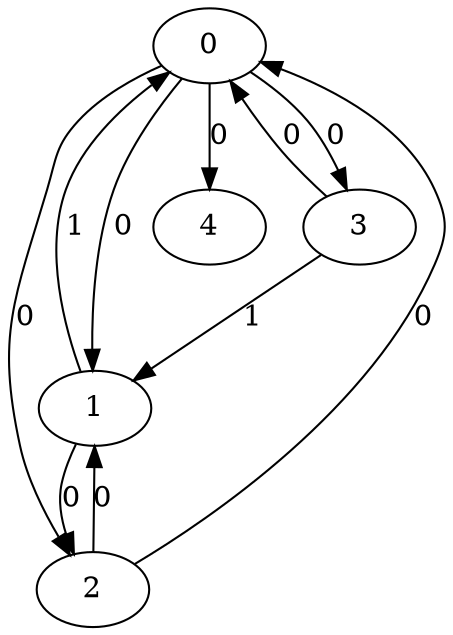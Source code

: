 // Source:3105 Canonical: -1 0 0 0 0 1 -1 0 -1 -1 0 0 -1 -1 -1 0 1 -1 -1 -1 -1 -1 -1 -1 -1
digraph HRA_from_3105_graph_000 {
  0 -> 1 [label="0"];
  0 -> 2 [label="0"];
  0 -> 3 [label="0"];
  1 -> 0 [label="1"];
  1 -> 2 [label="0"];
  2 -> 0 [label="0"];
  2 -> 1 [label="0"];
  3 -> 0 [label="0"];
  3 -> 1 [label="1"];
  0 -> 4 [label="0"];
}

// Source:3105 Canonical: -1 0 0 0 0 1 -1 0 -1 -1 0 0 -1 -1 -1 0 1 -1 -1 -1 0 -1 -1 -1 -1
digraph HRA_from_3105_graph_001 {
  0 -> 1 [label="0"];
  0 -> 2 [label="0"];
  0 -> 3 [label="0"];
  1 -> 0 [label="1"];
  1 -> 2 [label="0"];
  2 -> 0 [label="0"];
  2 -> 1 [label="0"];
  3 -> 0 [label="0"];
  3 -> 1 [label="1"];
  0 -> 4 [label="0"];
  4 -> 0 [label="0"];
}

// Source:3105 Canonical: -1 0 0 0 -1 1 -1 0 -1 0 0 0 -1 -1 -1 0 1 -1 -1 -1 -1 -1 -1 -1 -1
digraph HRA_from_3105_graph_002 {
  0 -> 1 [label="0"];
  0 -> 2 [label="0"];
  0 -> 3 [label="0"];
  1 -> 0 [label="1"];
  1 -> 2 [label="0"];
  2 -> 0 [label="0"];
  2 -> 1 [label="0"];
  3 -> 0 [label="0"];
  3 -> 1 [label="1"];
  1 -> 4 [label="0"];
}

// Source:3105 Canonical: -1 0 0 0 0 1 -1 0 -1 0 0 0 -1 -1 -1 0 1 -1 -1 -1 -1 -1 -1 -1 -1
digraph HRA_from_3105_graph_003 {
  0 -> 1 [label="0"];
  0 -> 2 [label="0"];
  0 -> 3 [label="0"];
  1 -> 0 [label="1"];
  1 -> 2 [label="0"];
  2 -> 0 [label="0"];
  2 -> 1 [label="0"];
  3 -> 0 [label="0"];
  3 -> 1 [label="1"];
  0 -> 4 [label="0"];
  1 -> 4 [label="0"];
}

// Source:3105 Canonical: -1 0 0 0 -1 1 -1 0 -1 0 0 0 -1 -1 -1 0 1 -1 -1 -1 0 -1 -1 -1 -1
digraph HRA_from_3105_graph_004 {
  0 -> 1 [label="0"];
  0 -> 2 [label="0"];
  0 -> 3 [label="0"];
  1 -> 0 [label="1"];
  1 -> 2 [label="0"];
  2 -> 0 [label="0"];
  2 -> 1 [label="0"];
  3 -> 0 [label="0"];
  3 -> 1 [label="1"];
  4 -> 0 [label="0"];
  1 -> 4 [label="0"];
}

// Source:3105 Canonical: -1 0 0 0 0 1 -1 0 -1 0 0 0 -1 -1 -1 0 1 -1 -1 -1 0 -1 -1 -1 -1
digraph HRA_from_3105_graph_005 {
  0 -> 1 [label="0"];
  0 -> 2 [label="0"];
  0 -> 3 [label="0"];
  1 -> 0 [label="1"];
  1 -> 2 [label="0"];
  2 -> 0 [label="0"];
  2 -> 1 [label="0"];
  3 -> 0 [label="0"];
  3 -> 1 [label="1"];
  0 -> 4 [label="0"];
  4 -> 0 [label="0"];
  1 -> 4 [label="0"];
}

// Source:3105 Canonical: -1 0 0 0 0 1 -1 0 -1 -1 0 0 -1 -1 -1 0 1 -1 -1 -1 -1 0 -1 -1 -1
digraph HRA_from_3105_graph_006 {
  0 -> 1 [label="0"];
  0 -> 2 [label="0"];
  0 -> 3 [label="0"];
  1 -> 0 [label="1"];
  1 -> 2 [label="0"];
  2 -> 0 [label="0"];
  2 -> 1 [label="0"];
  3 -> 0 [label="0"];
  3 -> 1 [label="1"];
  0 -> 4 [label="0"];
  4 -> 1 [label="0"];
}

// Source:3105 Canonical: -1 0 0 0 0 1 -1 0 -1 -1 0 0 -1 -1 -1 0 1 -1 -1 -1 0 0 -1 -1 -1
digraph HRA_from_3105_graph_007 {
  0 -> 1 [label="0"];
  0 -> 2 [label="0"];
  0 -> 3 [label="0"];
  1 -> 0 [label="1"];
  1 -> 2 [label="0"];
  2 -> 0 [label="0"];
  2 -> 1 [label="0"];
  3 -> 0 [label="0"];
  3 -> 1 [label="1"];
  0 -> 4 [label="0"];
  4 -> 0 [label="0"];
  4 -> 1 [label="0"];
}

// Source:3105 Canonical: -1 0 0 0 -1 1 -1 0 -1 0 0 0 -1 -1 -1 0 1 -1 -1 -1 -1 0 -1 -1 -1
digraph HRA_from_3105_graph_008 {
  0 -> 1 [label="0"];
  0 -> 2 [label="0"];
  0 -> 3 [label="0"];
  1 -> 0 [label="1"];
  1 -> 2 [label="0"];
  2 -> 0 [label="0"];
  2 -> 1 [label="0"];
  3 -> 0 [label="0"];
  3 -> 1 [label="1"];
  1 -> 4 [label="0"];
  4 -> 1 [label="0"];
}

// Source:3105 Canonical: -1 0 0 0 0 1 -1 0 -1 0 0 0 -1 -1 -1 0 1 -1 -1 -1 -1 0 -1 -1 -1
digraph HRA_from_3105_graph_009 {
  0 -> 1 [label="0"];
  0 -> 2 [label="0"];
  0 -> 3 [label="0"];
  1 -> 0 [label="1"];
  1 -> 2 [label="0"];
  2 -> 0 [label="0"];
  2 -> 1 [label="0"];
  3 -> 0 [label="0"];
  3 -> 1 [label="1"];
  0 -> 4 [label="0"];
  1 -> 4 [label="0"];
  4 -> 1 [label="0"];
}

// Source:3105 Canonical: -1 0 0 0 -1 1 -1 0 -1 0 0 0 -1 -1 -1 0 1 -1 -1 -1 0 0 -1 -1 -1
digraph HRA_from_3105_graph_010 {
  0 -> 1 [label="0"];
  0 -> 2 [label="0"];
  0 -> 3 [label="0"];
  1 -> 0 [label="1"];
  1 -> 2 [label="0"];
  2 -> 0 [label="0"];
  2 -> 1 [label="0"];
  3 -> 0 [label="0"];
  3 -> 1 [label="1"];
  4 -> 0 [label="0"];
  1 -> 4 [label="0"];
  4 -> 1 [label="0"];
}

// Source:3105 Canonical: -1 0 0 0 0 1 -1 0 -1 0 0 0 -1 -1 -1 0 1 -1 -1 -1 0 0 -1 -1 -1
digraph HRA_from_3105_graph_011 {
  0 -> 1 [label="0"];
  0 -> 2 [label="0"];
  0 -> 3 [label="0"];
  1 -> 0 [label="1"];
  1 -> 2 [label="0"];
  2 -> 0 [label="0"];
  2 -> 1 [label="0"];
  3 -> 0 [label="0"];
  3 -> 1 [label="1"];
  0 -> 4 [label="0"];
  4 -> 0 [label="0"];
  1 -> 4 [label="0"];
  4 -> 1 [label="0"];
}

// Source:3105 Canonical: -1 0 0 0 -1 1 -1 0 -1 -1 0 0 -1 -1 0 0 1 -1 -1 -1 -1 -1 -1 -1 -1
digraph HRA_from_3105_graph_012 {
  0 -> 1 [label="0"];
  0 -> 2 [label="0"];
  0 -> 3 [label="0"];
  1 -> 0 [label="1"];
  1 -> 2 [label="0"];
  2 -> 0 [label="0"];
  2 -> 1 [label="0"];
  3 -> 0 [label="0"];
  3 -> 1 [label="1"];
  2 -> 4 [label="0"];
}

// Source:3105 Canonical: -1 0 0 0 0 1 -1 0 -1 -1 0 0 -1 -1 0 0 1 -1 -1 -1 -1 -1 -1 -1 -1
digraph HRA_from_3105_graph_013 {
  0 -> 1 [label="0"];
  0 -> 2 [label="0"];
  0 -> 3 [label="0"];
  1 -> 0 [label="1"];
  1 -> 2 [label="0"];
  2 -> 0 [label="0"];
  2 -> 1 [label="0"];
  3 -> 0 [label="0"];
  3 -> 1 [label="1"];
  0 -> 4 [label="0"];
  2 -> 4 [label="0"];
}

// Source:3105 Canonical: -1 0 0 0 -1 1 -1 0 -1 -1 0 0 -1 -1 0 0 1 -1 -1 -1 0 -1 -1 -1 -1
digraph HRA_from_3105_graph_014 {
  0 -> 1 [label="0"];
  0 -> 2 [label="0"];
  0 -> 3 [label="0"];
  1 -> 0 [label="1"];
  1 -> 2 [label="0"];
  2 -> 0 [label="0"];
  2 -> 1 [label="0"];
  3 -> 0 [label="0"];
  3 -> 1 [label="1"];
  4 -> 0 [label="0"];
  2 -> 4 [label="0"];
}

// Source:3105 Canonical: -1 0 0 0 0 1 -1 0 -1 -1 0 0 -1 -1 0 0 1 -1 -1 -1 0 -1 -1 -1 -1
digraph HRA_from_3105_graph_015 {
  0 -> 1 [label="0"];
  0 -> 2 [label="0"];
  0 -> 3 [label="0"];
  1 -> 0 [label="1"];
  1 -> 2 [label="0"];
  2 -> 0 [label="0"];
  2 -> 1 [label="0"];
  3 -> 0 [label="0"];
  3 -> 1 [label="1"];
  0 -> 4 [label="0"];
  4 -> 0 [label="0"];
  2 -> 4 [label="0"];
}

// Source:3105 Canonical: -1 0 0 0 -1 1 -1 0 -1 0 0 0 -1 -1 0 0 1 -1 -1 -1 -1 -1 -1 -1 -1
digraph HRA_from_3105_graph_016 {
  0 -> 1 [label="0"];
  0 -> 2 [label="0"];
  0 -> 3 [label="0"];
  1 -> 0 [label="1"];
  1 -> 2 [label="0"];
  2 -> 0 [label="0"];
  2 -> 1 [label="0"];
  3 -> 0 [label="0"];
  3 -> 1 [label="1"];
  1 -> 4 [label="0"];
  2 -> 4 [label="0"];
}

// Source:3105 Canonical: -1 0 0 0 0 1 -1 0 -1 0 0 0 -1 -1 0 0 1 -1 -1 -1 -1 -1 -1 -1 -1
digraph HRA_from_3105_graph_017 {
  0 -> 1 [label="0"];
  0 -> 2 [label="0"];
  0 -> 3 [label="0"];
  1 -> 0 [label="1"];
  1 -> 2 [label="0"];
  2 -> 0 [label="0"];
  2 -> 1 [label="0"];
  3 -> 0 [label="0"];
  3 -> 1 [label="1"];
  0 -> 4 [label="0"];
  1 -> 4 [label="0"];
  2 -> 4 [label="0"];
}

// Source:3105 Canonical: -1 0 0 0 -1 1 -1 0 -1 0 0 0 -1 -1 0 0 1 -1 -1 -1 0 -1 -1 -1 -1
digraph HRA_from_3105_graph_018 {
  0 -> 1 [label="0"];
  0 -> 2 [label="0"];
  0 -> 3 [label="0"];
  1 -> 0 [label="1"];
  1 -> 2 [label="0"];
  2 -> 0 [label="0"];
  2 -> 1 [label="0"];
  3 -> 0 [label="0"];
  3 -> 1 [label="1"];
  4 -> 0 [label="0"];
  1 -> 4 [label="0"];
  2 -> 4 [label="0"];
}

// Source:3105 Canonical: -1 0 0 0 0 1 -1 0 -1 0 0 0 -1 -1 0 0 1 -1 -1 -1 0 -1 -1 -1 -1
digraph HRA_from_3105_graph_019 {
  0 -> 1 [label="0"];
  0 -> 2 [label="0"];
  0 -> 3 [label="0"];
  1 -> 0 [label="1"];
  1 -> 2 [label="0"];
  2 -> 0 [label="0"];
  2 -> 1 [label="0"];
  3 -> 0 [label="0"];
  3 -> 1 [label="1"];
  0 -> 4 [label="0"];
  4 -> 0 [label="0"];
  1 -> 4 [label="0"];
  2 -> 4 [label="0"];
}

// Source:3105 Canonical: -1 0 0 0 -1 1 -1 0 -1 -1 0 0 -1 -1 0 0 1 -1 -1 -1 -1 0 -1 -1 -1
digraph HRA_from_3105_graph_020 {
  0 -> 1 [label="0"];
  0 -> 2 [label="0"];
  0 -> 3 [label="0"];
  1 -> 0 [label="1"];
  1 -> 2 [label="0"];
  2 -> 0 [label="0"];
  2 -> 1 [label="0"];
  3 -> 0 [label="0"];
  3 -> 1 [label="1"];
  4 -> 1 [label="0"];
  2 -> 4 [label="0"];
}

// Source:3105 Canonical: -1 0 0 0 0 1 -1 0 -1 -1 0 0 -1 -1 0 0 1 -1 -1 -1 -1 0 -1 -1 -1
digraph HRA_from_3105_graph_021 {
  0 -> 1 [label="0"];
  0 -> 2 [label="0"];
  0 -> 3 [label="0"];
  1 -> 0 [label="1"];
  1 -> 2 [label="0"];
  2 -> 0 [label="0"];
  2 -> 1 [label="0"];
  3 -> 0 [label="0"];
  3 -> 1 [label="1"];
  0 -> 4 [label="0"];
  4 -> 1 [label="0"];
  2 -> 4 [label="0"];
}

// Source:3105 Canonical: -1 0 0 0 -1 1 -1 0 -1 -1 0 0 -1 -1 0 0 1 -1 -1 -1 0 0 -1 -1 -1
digraph HRA_from_3105_graph_022 {
  0 -> 1 [label="0"];
  0 -> 2 [label="0"];
  0 -> 3 [label="0"];
  1 -> 0 [label="1"];
  1 -> 2 [label="0"];
  2 -> 0 [label="0"];
  2 -> 1 [label="0"];
  3 -> 0 [label="0"];
  3 -> 1 [label="1"];
  4 -> 0 [label="0"];
  4 -> 1 [label="0"];
  2 -> 4 [label="0"];
}

// Source:3105 Canonical: -1 0 0 0 0 1 -1 0 -1 -1 0 0 -1 -1 0 0 1 -1 -1 -1 0 0 -1 -1 -1
digraph HRA_from_3105_graph_023 {
  0 -> 1 [label="0"];
  0 -> 2 [label="0"];
  0 -> 3 [label="0"];
  1 -> 0 [label="1"];
  1 -> 2 [label="0"];
  2 -> 0 [label="0"];
  2 -> 1 [label="0"];
  3 -> 0 [label="0"];
  3 -> 1 [label="1"];
  0 -> 4 [label="0"];
  4 -> 0 [label="0"];
  4 -> 1 [label="0"];
  2 -> 4 [label="0"];
}

// Source:3105 Canonical: -1 0 0 0 -1 1 -1 0 -1 0 0 0 -1 -1 0 0 1 -1 -1 -1 -1 0 -1 -1 -1
digraph HRA_from_3105_graph_024 {
  0 -> 1 [label="0"];
  0 -> 2 [label="0"];
  0 -> 3 [label="0"];
  1 -> 0 [label="1"];
  1 -> 2 [label="0"];
  2 -> 0 [label="0"];
  2 -> 1 [label="0"];
  3 -> 0 [label="0"];
  3 -> 1 [label="1"];
  1 -> 4 [label="0"];
  4 -> 1 [label="0"];
  2 -> 4 [label="0"];
}

// Source:3105 Canonical: -1 0 0 0 0 1 -1 0 -1 0 0 0 -1 -1 0 0 1 -1 -1 -1 -1 0 -1 -1 -1
digraph HRA_from_3105_graph_025 {
  0 -> 1 [label="0"];
  0 -> 2 [label="0"];
  0 -> 3 [label="0"];
  1 -> 0 [label="1"];
  1 -> 2 [label="0"];
  2 -> 0 [label="0"];
  2 -> 1 [label="0"];
  3 -> 0 [label="0"];
  3 -> 1 [label="1"];
  0 -> 4 [label="0"];
  1 -> 4 [label="0"];
  4 -> 1 [label="0"];
  2 -> 4 [label="0"];
}

// Source:3105 Canonical: -1 0 0 0 -1 1 -1 0 -1 0 0 0 -1 -1 0 0 1 -1 -1 -1 0 0 -1 -1 -1
digraph HRA_from_3105_graph_026 {
  0 -> 1 [label="0"];
  0 -> 2 [label="0"];
  0 -> 3 [label="0"];
  1 -> 0 [label="1"];
  1 -> 2 [label="0"];
  2 -> 0 [label="0"];
  2 -> 1 [label="0"];
  3 -> 0 [label="0"];
  3 -> 1 [label="1"];
  4 -> 0 [label="0"];
  1 -> 4 [label="0"];
  4 -> 1 [label="0"];
  2 -> 4 [label="0"];
}

// Source:3105 Canonical: -1 0 0 0 0 1 -1 0 -1 0 0 0 -1 -1 0 0 1 -1 -1 -1 0 0 -1 -1 -1
digraph HRA_from_3105_graph_027 {
  0 -> 1 [label="0"];
  0 -> 2 [label="0"];
  0 -> 3 [label="0"];
  1 -> 0 [label="1"];
  1 -> 2 [label="0"];
  2 -> 0 [label="0"];
  2 -> 1 [label="0"];
  3 -> 0 [label="0"];
  3 -> 1 [label="1"];
  0 -> 4 [label="0"];
  4 -> 0 [label="0"];
  1 -> 4 [label="0"];
  4 -> 1 [label="0"];
  2 -> 4 [label="0"];
}

// Source:3105 Canonical: -1 0 0 0 0 1 -1 0 -1 -1 0 0 -1 -1 -1 0 1 -1 -1 -1 -1 -1 0 -1 -1
digraph HRA_from_3105_graph_028 {
  0 -> 1 [label="0"];
  0 -> 2 [label="0"];
  0 -> 3 [label="0"];
  1 -> 0 [label="1"];
  1 -> 2 [label="0"];
  2 -> 0 [label="0"];
  2 -> 1 [label="0"];
  3 -> 0 [label="0"];
  3 -> 1 [label="1"];
  0 -> 4 [label="0"];
  4 -> 2 [label="0"];
}

// Source:3105 Canonical: -1 0 0 0 0 1 -1 0 -1 -1 0 0 -1 -1 -1 0 1 -1 -1 -1 0 -1 0 -1 -1
digraph HRA_from_3105_graph_029 {
  0 -> 1 [label="0"];
  0 -> 2 [label="0"];
  0 -> 3 [label="0"];
  1 -> 0 [label="1"];
  1 -> 2 [label="0"];
  2 -> 0 [label="0"];
  2 -> 1 [label="0"];
  3 -> 0 [label="0"];
  3 -> 1 [label="1"];
  0 -> 4 [label="0"];
  4 -> 0 [label="0"];
  4 -> 2 [label="0"];
}

// Source:3105 Canonical: -1 0 0 0 -1 1 -1 0 -1 0 0 0 -1 -1 -1 0 1 -1 -1 -1 -1 -1 0 -1 -1
digraph HRA_from_3105_graph_030 {
  0 -> 1 [label="0"];
  0 -> 2 [label="0"];
  0 -> 3 [label="0"];
  1 -> 0 [label="1"];
  1 -> 2 [label="0"];
  2 -> 0 [label="0"];
  2 -> 1 [label="0"];
  3 -> 0 [label="0"];
  3 -> 1 [label="1"];
  1 -> 4 [label="0"];
  4 -> 2 [label="0"];
}

// Source:3105 Canonical: -1 0 0 0 0 1 -1 0 -1 0 0 0 -1 -1 -1 0 1 -1 -1 -1 -1 -1 0 -1 -1
digraph HRA_from_3105_graph_031 {
  0 -> 1 [label="0"];
  0 -> 2 [label="0"];
  0 -> 3 [label="0"];
  1 -> 0 [label="1"];
  1 -> 2 [label="0"];
  2 -> 0 [label="0"];
  2 -> 1 [label="0"];
  3 -> 0 [label="0"];
  3 -> 1 [label="1"];
  0 -> 4 [label="0"];
  1 -> 4 [label="0"];
  4 -> 2 [label="0"];
}

// Source:3105 Canonical: -1 0 0 0 -1 1 -1 0 -1 0 0 0 -1 -1 -1 0 1 -1 -1 -1 0 -1 0 -1 -1
digraph HRA_from_3105_graph_032 {
  0 -> 1 [label="0"];
  0 -> 2 [label="0"];
  0 -> 3 [label="0"];
  1 -> 0 [label="1"];
  1 -> 2 [label="0"];
  2 -> 0 [label="0"];
  2 -> 1 [label="0"];
  3 -> 0 [label="0"];
  3 -> 1 [label="1"];
  4 -> 0 [label="0"];
  1 -> 4 [label="0"];
  4 -> 2 [label="0"];
}

// Source:3105 Canonical: -1 0 0 0 0 1 -1 0 -1 0 0 0 -1 -1 -1 0 1 -1 -1 -1 0 -1 0 -1 -1
digraph HRA_from_3105_graph_033 {
  0 -> 1 [label="0"];
  0 -> 2 [label="0"];
  0 -> 3 [label="0"];
  1 -> 0 [label="1"];
  1 -> 2 [label="0"];
  2 -> 0 [label="0"];
  2 -> 1 [label="0"];
  3 -> 0 [label="0"];
  3 -> 1 [label="1"];
  0 -> 4 [label="0"];
  4 -> 0 [label="0"];
  1 -> 4 [label="0"];
  4 -> 2 [label="0"];
}

// Source:3105 Canonical: -1 0 0 0 0 1 -1 0 -1 -1 0 0 -1 -1 -1 0 1 -1 -1 -1 -1 0 0 -1 -1
digraph HRA_from_3105_graph_034 {
  0 -> 1 [label="0"];
  0 -> 2 [label="0"];
  0 -> 3 [label="0"];
  1 -> 0 [label="1"];
  1 -> 2 [label="0"];
  2 -> 0 [label="0"];
  2 -> 1 [label="0"];
  3 -> 0 [label="0"];
  3 -> 1 [label="1"];
  0 -> 4 [label="0"];
  4 -> 1 [label="0"];
  4 -> 2 [label="0"];
}

// Source:3105 Canonical: -1 0 0 0 0 1 -1 0 -1 -1 0 0 -1 -1 -1 0 1 -1 -1 -1 0 0 0 -1 -1
digraph HRA_from_3105_graph_035 {
  0 -> 1 [label="0"];
  0 -> 2 [label="0"];
  0 -> 3 [label="0"];
  1 -> 0 [label="1"];
  1 -> 2 [label="0"];
  2 -> 0 [label="0"];
  2 -> 1 [label="0"];
  3 -> 0 [label="0"];
  3 -> 1 [label="1"];
  0 -> 4 [label="0"];
  4 -> 0 [label="0"];
  4 -> 1 [label="0"];
  4 -> 2 [label="0"];
}

// Source:3105 Canonical: -1 0 0 0 -1 1 -1 0 -1 0 0 0 -1 -1 -1 0 1 -1 -1 -1 -1 0 0 -1 -1
digraph HRA_from_3105_graph_036 {
  0 -> 1 [label="0"];
  0 -> 2 [label="0"];
  0 -> 3 [label="0"];
  1 -> 0 [label="1"];
  1 -> 2 [label="0"];
  2 -> 0 [label="0"];
  2 -> 1 [label="0"];
  3 -> 0 [label="0"];
  3 -> 1 [label="1"];
  1 -> 4 [label="0"];
  4 -> 1 [label="0"];
  4 -> 2 [label="0"];
}

// Source:3105 Canonical: -1 0 0 0 0 1 -1 0 -1 0 0 0 -1 -1 -1 0 1 -1 -1 -1 -1 0 0 -1 -1
digraph HRA_from_3105_graph_037 {
  0 -> 1 [label="0"];
  0 -> 2 [label="0"];
  0 -> 3 [label="0"];
  1 -> 0 [label="1"];
  1 -> 2 [label="0"];
  2 -> 0 [label="0"];
  2 -> 1 [label="0"];
  3 -> 0 [label="0"];
  3 -> 1 [label="1"];
  0 -> 4 [label="0"];
  1 -> 4 [label="0"];
  4 -> 1 [label="0"];
  4 -> 2 [label="0"];
}

// Source:3105 Canonical: -1 0 0 0 -1 1 -1 0 -1 0 0 0 -1 -1 -1 0 1 -1 -1 -1 0 0 0 -1 -1
digraph HRA_from_3105_graph_038 {
  0 -> 1 [label="0"];
  0 -> 2 [label="0"];
  0 -> 3 [label="0"];
  1 -> 0 [label="1"];
  1 -> 2 [label="0"];
  2 -> 0 [label="0"];
  2 -> 1 [label="0"];
  3 -> 0 [label="0"];
  3 -> 1 [label="1"];
  4 -> 0 [label="0"];
  1 -> 4 [label="0"];
  4 -> 1 [label="0"];
  4 -> 2 [label="0"];
}

// Source:3105 Canonical: -1 0 0 0 0 1 -1 0 -1 0 0 0 -1 -1 -1 0 1 -1 -1 -1 0 0 0 -1 -1
digraph HRA_from_3105_graph_039 {
  0 -> 1 [label="0"];
  0 -> 2 [label="0"];
  0 -> 3 [label="0"];
  1 -> 0 [label="1"];
  1 -> 2 [label="0"];
  2 -> 0 [label="0"];
  2 -> 1 [label="0"];
  3 -> 0 [label="0"];
  3 -> 1 [label="1"];
  0 -> 4 [label="0"];
  4 -> 0 [label="0"];
  1 -> 4 [label="0"];
  4 -> 1 [label="0"];
  4 -> 2 [label="0"];
}

// Source:3105 Canonical: -1 0 0 0 -1 1 -1 0 -1 -1 0 0 -1 -1 0 0 1 -1 -1 -1 -1 -1 0 -1 -1
digraph HRA_from_3105_graph_040 {
  0 -> 1 [label="0"];
  0 -> 2 [label="0"];
  0 -> 3 [label="0"];
  1 -> 0 [label="1"];
  1 -> 2 [label="0"];
  2 -> 0 [label="0"];
  2 -> 1 [label="0"];
  3 -> 0 [label="0"];
  3 -> 1 [label="1"];
  2 -> 4 [label="0"];
  4 -> 2 [label="0"];
}

// Source:3105 Canonical: -1 0 0 0 0 1 -1 0 -1 -1 0 0 -1 -1 0 0 1 -1 -1 -1 -1 -1 0 -1 -1
digraph HRA_from_3105_graph_041 {
  0 -> 1 [label="0"];
  0 -> 2 [label="0"];
  0 -> 3 [label="0"];
  1 -> 0 [label="1"];
  1 -> 2 [label="0"];
  2 -> 0 [label="0"];
  2 -> 1 [label="0"];
  3 -> 0 [label="0"];
  3 -> 1 [label="1"];
  0 -> 4 [label="0"];
  2 -> 4 [label="0"];
  4 -> 2 [label="0"];
}

// Source:3105 Canonical: -1 0 0 0 -1 1 -1 0 -1 -1 0 0 -1 -1 0 0 1 -1 -1 -1 0 -1 0 -1 -1
digraph HRA_from_3105_graph_042 {
  0 -> 1 [label="0"];
  0 -> 2 [label="0"];
  0 -> 3 [label="0"];
  1 -> 0 [label="1"];
  1 -> 2 [label="0"];
  2 -> 0 [label="0"];
  2 -> 1 [label="0"];
  3 -> 0 [label="0"];
  3 -> 1 [label="1"];
  4 -> 0 [label="0"];
  2 -> 4 [label="0"];
  4 -> 2 [label="0"];
}

// Source:3105 Canonical: -1 0 0 0 0 1 -1 0 -1 -1 0 0 -1 -1 0 0 1 -1 -1 -1 0 -1 0 -1 -1
digraph HRA_from_3105_graph_043 {
  0 -> 1 [label="0"];
  0 -> 2 [label="0"];
  0 -> 3 [label="0"];
  1 -> 0 [label="1"];
  1 -> 2 [label="0"];
  2 -> 0 [label="0"];
  2 -> 1 [label="0"];
  3 -> 0 [label="0"];
  3 -> 1 [label="1"];
  0 -> 4 [label="0"];
  4 -> 0 [label="0"];
  2 -> 4 [label="0"];
  4 -> 2 [label="0"];
}

// Source:3105 Canonical: -1 0 0 0 -1 1 -1 0 -1 0 0 0 -1 -1 0 0 1 -1 -1 -1 -1 -1 0 -1 -1
digraph HRA_from_3105_graph_044 {
  0 -> 1 [label="0"];
  0 -> 2 [label="0"];
  0 -> 3 [label="0"];
  1 -> 0 [label="1"];
  1 -> 2 [label="0"];
  2 -> 0 [label="0"];
  2 -> 1 [label="0"];
  3 -> 0 [label="0"];
  3 -> 1 [label="1"];
  1 -> 4 [label="0"];
  2 -> 4 [label="0"];
  4 -> 2 [label="0"];
}

// Source:3105 Canonical: -1 0 0 0 0 1 -1 0 -1 0 0 0 -1 -1 0 0 1 -1 -1 -1 -1 -1 0 -1 -1
digraph HRA_from_3105_graph_045 {
  0 -> 1 [label="0"];
  0 -> 2 [label="0"];
  0 -> 3 [label="0"];
  1 -> 0 [label="1"];
  1 -> 2 [label="0"];
  2 -> 0 [label="0"];
  2 -> 1 [label="0"];
  3 -> 0 [label="0"];
  3 -> 1 [label="1"];
  0 -> 4 [label="0"];
  1 -> 4 [label="0"];
  2 -> 4 [label="0"];
  4 -> 2 [label="0"];
}

// Source:3105 Canonical: -1 0 0 0 -1 1 -1 0 -1 0 0 0 -1 -1 0 0 1 -1 -1 -1 0 -1 0 -1 -1
digraph HRA_from_3105_graph_046 {
  0 -> 1 [label="0"];
  0 -> 2 [label="0"];
  0 -> 3 [label="0"];
  1 -> 0 [label="1"];
  1 -> 2 [label="0"];
  2 -> 0 [label="0"];
  2 -> 1 [label="0"];
  3 -> 0 [label="0"];
  3 -> 1 [label="1"];
  4 -> 0 [label="0"];
  1 -> 4 [label="0"];
  2 -> 4 [label="0"];
  4 -> 2 [label="0"];
}

// Source:3105 Canonical: -1 0 0 0 0 1 -1 0 -1 0 0 0 -1 -1 0 0 1 -1 -1 -1 0 -1 0 -1 -1
digraph HRA_from_3105_graph_047 {
  0 -> 1 [label="0"];
  0 -> 2 [label="0"];
  0 -> 3 [label="0"];
  1 -> 0 [label="1"];
  1 -> 2 [label="0"];
  2 -> 0 [label="0"];
  2 -> 1 [label="0"];
  3 -> 0 [label="0"];
  3 -> 1 [label="1"];
  0 -> 4 [label="0"];
  4 -> 0 [label="0"];
  1 -> 4 [label="0"];
  2 -> 4 [label="0"];
  4 -> 2 [label="0"];
}

// Source:3105 Canonical: -1 0 0 0 -1 1 -1 0 -1 -1 0 0 -1 -1 0 0 1 -1 -1 -1 -1 0 0 -1 -1
digraph HRA_from_3105_graph_048 {
  0 -> 1 [label="0"];
  0 -> 2 [label="0"];
  0 -> 3 [label="0"];
  1 -> 0 [label="1"];
  1 -> 2 [label="0"];
  2 -> 0 [label="0"];
  2 -> 1 [label="0"];
  3 -> 0 [label="0"];
  3 -> 1 [label="1"];
  4 -> 1 [label="0"];
  2 -> 4 [label="0"];
  4 -> 2 [label="0"];
}

// Source:3105 Canonical: -1 0 0 0 0 1 -1 0 -1 -1 0 0 -1 -1 0 0 1 -1 -1 -1 -1 0 0 -1 -1
digraph HRA_from_3105_graph_049 {
  0 -> 1 [label="0"];
  0 -> 2 [label="0"];
  0 -> 3 [label="0"];
  1 -> 0 [label="1"];
  1 -> 2 [label="0"];
  2 -> 0 [label="0"];
  2 -> 1 [label="0"];
  3 -> 0 [label="0"];
  3 -> 1 [label="1"];
  0 -> 4 [label="0"];
  4 -> 1 [label="0"];
  2 -> 4 [label="0"];
  4 -> 2 [label="0"];
}

// Source:3105 Canonical: -1 0 0 0 -1 1 -1 0 -1 -1 0 0 -1 -1 0 0 1 -1 -1 -1 0 0 0 -1 -1
digraph HRA_from_3105_graph_050 {
  0 -> 1 [label="0"];
  0 -> 2 [label="0"];
  0 -> 3 [label="0"];
  1 -> 0 [label="1"];
  1 -> 2 [label="0"];
  2 -> 0 [label="0"];
  2 -> 1 [label="0"];
  3 -> 0 [label="0"];
  3 -> 1 [label="1"];
  4 -> 0 [label="0"];
  4 -> 1 [label="0"];
  2 -> 4 [label="0"];
  4 -> 2 [label="0"];
}

// Source:3105 Canonical: -1 0 0 0 0 1 -1 0 -1 -1 0 0 -1 -1 0 0 1 -1 -1 -1 0 0 0 -1 -1
digraph HRA_from_3105_graph_051 {
  0 -> 1 [label="0"];
  0 -> 2 [label="0"];
  0 -> 3 [label="0"];
  1 -> 0 [label="1"];
  1 -> 2 [label="0"];
  2 -> 0 [label="0"];
  2 -> 1 [label="0"];
  3 -> 0 [label="0"];
  3 -> 1 [label="1"];
  0 -> 4 [label="0"];
  4 -> 0 [label="0"];
  4 -> 1 [label="0"];
  2 -> 4 [label="0"];
  4 -> 2 [label="0"];
}

// Source:3105 Canonical: -1 0 0 0 -1 1 -1 0 -1 0 0 0 -1 -1 0 0 1 -1 -1 -1 -1 0 0 -1 -1
digraph HRA_from_3105_graph_052 {
  0 -> 1 [label="0"];
  0 -> 2 [label="0"];
  0 -> 3 [label="0"];
  1 -> 0 [label="1"];
  1 -> 2 [label="0"];
  2 -> 0 [label="0"];
  2 -> 1 [label="0"];
  3 -> 0 [label="0"];
  3 -> 1 [label="1"];
  1 -> 4 [label="0"];
  4 -> 1 [label="0"];
  2 -> 4 [label="0"];
  4 -> 2 [label="0"];
}

// Source:3105 Canonical: -1 0 0 0 0 1 -1 0 -1 0 0 0 -1 -1 0 0 1 -1 -1 -1 -1 0 0 -1 -1
digraph HRA_from_3105_graph_053 {
  0 -> 1 [label="0"];
  0 -> 2 [label="0"];
  0 -> 3 [label="0"];
  1 -> 0 [label="1"];
  1 -> 2 [label="0"];
  2 -> 0 [label="0"];
  2 -> 1 [label="0"];
  3 -> 0 [label="0"];
  3 -> 1 [label="1"];
  0 -> 4 [label="0"];
  1 -> 4 [label="0"];
  4 -> 1 [label="0"];
  2 -> 4 [label="0"];
  4 -> 2 [label="0"];
}

// Source:3105 Canonical: -1 0 0 0 -1 1 -1 0 -1 0 0 0 -1 -1 0 0 1 -1 -1 -1 0 0 0 -1 -1
digraph HRA_from_3105_graph_054 {
  0 -> 1 [label="0"];
  0 -> 2 [label="0"];
  0 -> 3 [label="0"];
  1 -> 0 [label="1"];
  1 -> 2 [label="0"];
  2 -> 0 [label="0"];
  2 -> 1 [label="0"];
  3 -> 0 [label="0"];
  3 -> 1 [label="1"];
  4 -> 0 [label="0"];
  1 -> 4 [label="0"];
  4 -> 1 [label="0"];
  2 -> 4 [label="0"];
  4 -> 2 [label="0"];
}

// Source:3105 Canonical: -1 0 0 0 0 1 -1 0 -1 0 0 0 -1 -1 0 0 1 -1 -1 -1 0 0 0 -1 -1
digraph HRA_from_3105_graph_055 {
  0 -> 1 [label="0"];
  0 -> 2 [label="0"];
  0 -> 3 [label="0"];
  1 -> 0 [label="1"];
  1 -> 2 [label="0"];
  2 -> 0 [label="0"];
  2 -> 1 [label="0"];
  3 -> 0 [label="0"];
  3 -> 1 [label="1"];
  0 -> 4 [label="0"];
  4 -> 0 [label="0"];
  1 -> 4 [label="0"];
  4 -> 1 [label="0"];
  2 -> 4 [label="0"];
  4 -> 2 [label="0"];
}

// Source:3105 Canonical: -1 0 0 0 -1 1 -1 0 -1 -1 0 0 -1 -1 -1 0 1 -1 -1 0 -1 -1 -1 -1 -1
digraph HRA_from_3105_graph_056 {
  0 -> 1 [label="0"];
  0 -> 2 [label="0"];
  0 -> 3 [label="0"];
  1 -> 0 [label="1"];
  1 -> 2 [label="0"];
  2 -> 0 [label="0"];
  2 -> 1 [label="0"];
  3 -> 0 [label="0"];
  3 -> 1 [label="1"];
  3 -> 4 [label="0"];
}

// Source:3105 Canonical: -1 0 0 0 0 1 -1 0 -1 -1 0 0 -1 -1 -1 0 1 -1 -1 0 -1 -1 -1 -1 -1
digraph HRA_from_3105_graph_057 {
  0 -> 1 [label="0"];
  0 -> 2 [label="0"];
  0 -> 3 [label="0"];
  1 -> 0 [label="1"];
  1 -> 2 [label="0"];
  2 -> 0 [label="0"];
  2 -> 1 [label="0"];
  3 -> 0 [label="0"];
  3 -> 1 [label="1"];
  0 -> 4 [label="0"];
  3 -> 4 [label="0"];
}

// Source:3105 Canonical: -1 0 0 0 -1 1 -1 0 -1 -1 0 0 -1 -1 -1 0 1 -1 -1 0 0 -1 -1 -1 -1
digraph HRA_from_3105_graph_058 {
  0 -> 1 [label="0"];
  0 -> 2 [label="0"];
  0 -> 3 [label="0"];
  1 -> 0 [label="1"];
  1 -> 2 [label="0"];
  2 -> 0 [label="0"];
  2 -> 1 [label="0"];
  3 -> 0 [label="0"];
  3 -> 1 [label="1"];
  4 -> 0 [label="0"];
  3 -> 4 [label="0"];
}

// Source:3105 Canonical: -1 0 0 0 0 1 -1 0 -1 -1 0 0 -1 -1 -1 0 1 -1 -1 0 0 -1 -1 -1 -1
digraph HRA_from_3105_graph_059 {
  0 -> 1 [label="0"];
  0 -> 2 [label="0"];
  0 -> 3 [label="0"];
  1 -> 0 [label="1"];
  1 -> 2 [label="0"];
  2 -> 0 [label="0"];
  2 -> 1 [label="0"];
  3 -> 0 [label="0"];
  3 -> 1 [label="1"];
  0 -> 4 [label="0"];
  4 -> 0 [label="0"];
  3 -> 4 [label="0"];
}

// Source:3105 Canonical: -1 0 0 0 -1 1 -1 0 -1 0 0 0 -1 -1 -1 0 1 -1 -1 0 -1 -1 -1 -1 -1
digraph HRA_from_3105_graph_060 {
  0 -> 1 [label="0"];
  0 -> 2 [label="0"];
  0 -> 3 [label="0"];
  1 -> 0 [label="1"];
  1 -> 2 [label="0"];
  2 -> 0 [label="0"];
  2 -> 1 [label="0"];
  3 -> 0 [label="0"];
  3 -> 1 [label="1"];
  1 -> 4 [label="0"];
  3 -> 4 [label="0"];
}

// Source:3105 Canonical: -1 0 0 0 0 1 -1 0 -1 0 0 0 -1 -1 -1 0 1 -1 -1 0 -1 -1 -1 -1 -1
digraph HRA_from_3105_graph_061 {
  0 -> 1 [label="0"];
  0 -> 2 [label="0"];
  0 -> 3 [label="0"];
  1 -> 0 [label="1"];
  1 -> 2 [label="0"];
  2 -> 0 [label="0"];
  2 -> 1 [label="0"];
  3 -> 0 [label="0"];
  3 -> 1 [label="1"];
  0 -> 4 [label="0"];
  1 -> 4 [label="0"];
  3 -> 4 [label="0"];
}

// Source:3105 Canonical: -1 0 0 0 -1 1 -1 0 -1 0 0 0 -1 -1 -1 0 1 -1 -1 0 0 -1 -1 -1 -1
digraph HRA_from_3105_graph_062 {
  0 -> 1 [label="0"];
  0 -> 2 [label="0"];
  0 -> 3 [label="0"];
  1 -> 0 [label="1"];
  1 -> 2 [label="0"];
  2 -> 0 [label="0"];
  2 -> 1 [label="0"];
  3 -> 0 [label="0"];
  3 -> 1 [label="1"];
  4 -> 0 [label="0"];
  1 -> 4 [label="0"];
  3 -> 4 [label="0"];
}

// Source:3105 Canonical: -1 0 0 0 0 1 -1 0 -1 0 0 0 -1 -1 -1 0 1 -1 -1 0 0 -1 -1 -1 -1
digraph HRA_from_3105_graph_063 {
  0 -> 1 [label="0"];
  0 -> 2 [label="0"];
  0 -> 3 [label="0"];
  1 -> 0 [label="1"];
  1 -> 2 [label="0"];
  2 -> 0 [label="0"];
  2 -> 1 [label="0"];
  3 -> 0 [label="0"];
  3 -> 1 [label="1"];
  0 -> 4 [label="0"];
  4 -> 0 [label="0"];
  1 -> 4 [label="0"];
  3 -> 4 [label="0"];
}

// Source:3105 Canonical: -1 0 0 0 -1 1 -1 0 -1 -1 0 0 -1 -1 -1 0 1 -1 -1 0 -1 0 -1 -1 -1
digraph HRA_from_3105_graph_064 {
  0 -> 1 [label="0"];
  0 -> 2 [label="0"];
  0 -> 3 [label="0"];
  1 -> 0 [label="1"];
  1 -> 2 [label="0"];
  2 -> 0 [label="0"];
  2 -> 1 [label="0"];
  3 -> 0 [label="0"];
  3 -> 1 [label="1"];
  4 -> 1 [label="0"];
  3 -> 4 [label="0"];
}

// Source:3105 Canonical: -1 0 0 0 0 1 -1 0 -1 -1 0 0 -1 -1 -1 0 1 -1 -1 0 -1 0 -1 -1 -1
digraph HRA_from_3105_graph_065 {
  0 -> 1 [label="0"];
  0 -> 2 [label="0"];
  0 -> 3 [label="0"];
  1 -> 0 [label="1"];
  1 -> 2 [label="0"];
  2 -> 0 [label="0"];
  2 -> 1 [label="0"];
  3 -> 0 [label="0"];
  3 -> 1 [label="1"];
  0 -> 4 [label="0"];
  4 -> 1 [label="0"];
  3 -> 4 [label="0"];
}

// Source:3105 Canonical: -1 0 0 0 -1 1 -1 0 -1 -1 0 0 -1 -1 -1 0 1 -1 -1 0 0 0 -1 -1 -1
digraph HRA_from_3105_graph_066 {
  0 -> 1 [label="0"];
  0 -> 2 [label="0"];
  0 -> 3 [label="0"];
  1 -> 0 [label="1"];
  1 -> 2 [label="0"];
  2 -> 0 [label="0"];
  2 -> 1 [label="0"];
  3 -> 0 [label="0"];
  3 -> 1 [label="1"];
  4 -> 0 [label="0"];
  4 -> 1 [label="0"];
  3 -> 4 [label="0"];
}

// Source:3105 Canonical: -1 0 0 0 0 1 -1 0 -1 -1 0 0 -1 -1 -1 0 1 -1 -1 0 0 0 -1 -1 -1
digraph HRA_from_3105_graph_067 {
  0 -> 1 [label="0"];
  0 -> 2 [label="0"];
  0 -> 3 [label="0"];
  1 -> 0 [label="1"];
  1 -> 2 [label="0"];
  2 -> 0 [label="0"];
  2 -> 1 [label="0"];
  3 -> 0 [label="0"];
  3 -> 1 [label="1"];
  0 -> 4 [label="0"];
  4 -> 0 [label="0"];
  4 -> 1 [label="0"];
  3 -> 4 [label="0"];
}

// Source:3105 Canonical: -1 0 0 0 -1 1 -1 0 -1 0 0 0 -1 -1 -1 0 1 -1 -1 0 -1 0 -1 -1 -1
digraph HRA_from_3105_graph_068 {
  0 -> 1 [label="0"];
  0 -> 2 [label="0"];
  0 -> 3 [label="0"];
  1 -> 0 [label="1"];
  1 -> 2 [label="0"];
  2 -> 0 [label="0"];
  2 -> 1 [label="0"];
  3 -> 0 [label="0"];
  3 -> 1 [label="1"];
  1 -> 4 [label="0"];
  4 -> 1 [label="0"];
  3 -> 4 [label="0"];
}

// Source:3105 Canonical: -1 0 0 0 0 1 -1 0 -1 0 0 0 -1 -1 -1 0 1 -1 -1 0 -1 0 -1 -1 -1
digraph HRA_from_3105_graph_069 {
  0 -> 1 [label="0"];
  0 -> 2 [label="0"];
  0 -> 3 [label="0"];
  1 -> 0 [label="1"];
  1 -> 2 [label="0"];
  2 -> 0 [label="0"];
  2 -> 1 [label="0"];
  3 -> 0 [label="0"];
  3 -> 1 [label="1"];
  0 -> 4 [label="0"];
  1 -> 4 [label="0"];
  4 -> 1 [label="0"];
  3 -> 4 [label="0"];
}

// Source:3105 Canonical: -1 0 0 0 -1 1 -1 0 -1 0 0 0 -1 -1 -1 0 1 -1 -1 0 0 0 -1 -1 -1
digraph HRA_from_3105_graph_070 {
  0 -> 1 [label="0"];
  0 -> 2 [label="0"];
  0 -> 3 [label="0"];
  1 -> 0 [label="1"];
  1 -> 2 [label="0"];
  2 -> 0 [label="0"];
  2 -> 1 [label="0"];
  3 -> 0 [label="0"];
  3 -> 1 [label="1"];
  4 -> 0 [label="0"];
  1 -> 4 [label="0"];
  4 -> 1 [label="0"];
  3 -> 4 [label="0"];
}

// Source:3105 Canonical: -1 0 0 0 0 1 -1 0 -1 0 0 0 -1 -1 -1 0 1 -1 -1 0 0 0 -1 -1 -1
digraph HRA_from_3105_graph_071 {
  0 -> 1 [label="0"];
  0 -> 2 [label="0"];
  0 -> 3 [label="0"];
  1 -> 0 [label="1"];
  1 -> 2 [label="0"];
  2 -> 0 [label="0"];
  2 -> 1 [label="0"];
  3 -> 0 [label="0"];
  3 -> 1 [label="1"];
  0 -> 4 [label="0"];
  4 -> 0 [label="0"];
  1 -> 4 [label="0"];
  4 -> 1 [label="0"];
  3 -> 4 [label="0"];
}

// Source:3105 Canonical: -1 0 0 0 -1 1 -1 0 -1 -1 0 0 -1 -1 0 0 1 -1 -1 0 -1 -1 -1 -1 -1
digraph HRA_from_3105_graph_072 {
  0 -> 1 [label="0"];
  0 -> 2 [label="0"];
  0 -> 3 [label="0"];
  1 -> 0 [label="1"];
  1 -> 2 [label="0"];
  2 -> 0 [label="0"];
  2 -> 1 [label="0"];
  3 -> 0 [label="0"];
  3 -> 1 [label="1"];
  2 -> 4 [label="0"];
  3 -> 4 [label="0"];
}

// Source:3105 Canonical: -1 0 0 0 0 1 -1 0 -1 -1 0 0 -1 -1 0 0 1 -1 -1 0 -1 -1 -1 -1 -1
digraph HRA_from_3105_graph_073 {
  0 -> 1 [label="0"];
  0 -> 2 [label="0"];
  0 -> 3 [label="0"];
  1 -> 0 [label="1"];
  1 -> 2 [label="0"];
  2 -> 0 [label="0"];
  2 -> 1 [label="0"];
  3 -> 0 [label="0"];
  3 -> 1 [label="1"];
  0 -> 4 [label="0"];
  2 -> 4 [label="0"];
  3 -> 4 [label="0"];
}

// Source:3105 Canonical: -1 0 0 0 -1 1 -1 0 -1 -1 0 0 -1 -1 0 0 1 -1 -1 0 0 -1 -1 -1 -1
digraph HRA_from_3105_graph_074 {
  0 -> 1 [label="0"];
  0 -> 2 [label="0"];
  0 -> 3 [label="0"];
  1 -> 0 [label="1"];
  1 -> 2 [label="0"];
  2 -> 0 [label="0"];
  2 -> 1 [label="0"];
  3 -> 0 [label="0"];
  3 -> 1 [label="1"];
  4 -> 0 [label="0"];
  2 -> 4 [label="0"];
  3 -> 4 [label="0"];
}

// Source:3105 Canonical: -1 0 0 0 0 1 -1 0 -1 -1 0 0 -1 -1 0 0 1 -1 -1 0 0 -1 -1 -1 -1
digraph HRA_from_3105_graph_075 {
  0 -> 1 [label="0"];
  0 -> 2 [label="0"];
  0 -> 3 [label="0"];
  1 -> 0 [label="1"];
  1 -> 2 [label="0"];
  2 -> 0 [label="0"];
  2 -> 1 [label="0"];
  3 -> 0 [label="0"];
  3 -> 1 [label="1"];
  0 -> 4 [label="0"];
  4 -> 0 [label="0"];
  2 -> 4 [label="0"];
  3 -> 4 [label="0"];
}

// Source:3105 Canonical: -1 0 0 0 -1 1 -1 0 -1 0 0 0 -1 -1 0 0 1 -1 -1 0 -1 -1 -1 -1 -1
digraph HRA_from_3105_graph_076 {
  0 -> 1 [label="0"];
  0 -> 2 [label="0"];
  0 -> 3 [label="0"];
  1 -> 0 [label="1"];
  1 -> 2 [label="0"];
  2 -> 0 [label="0"];
  2 -> 1 [label="0"];
  3 -> 0 [label="0"];
  3 -> 1 [label="1"];
  1 -> 4 [label="0"];
  2 -> 4 [label="0"];
  3 -> 4 [label="0"];
}

// Source:3105 Canonical: -1 0 0 0 0 1 -1 0 -1 0 0 0 -1 -1 0 0 1 -1 -1 0 -1 -1 -1 -1 -1
digraph HRA_from_3105_graph_077 {
  0 -> 1 [label="0"];
  0 -> 2 [label="0"];
  0 -> 3 [label="0"];
  1 -> 0 [label="1"];
  1 -> 2 [label="0"];
  2 -> 0 [label="0"];
  2 -> 1 [label="0"];
  3 -> 0 [label="0"];
  3 -> 1 [label="1"];
  0 -> 4 [label="0"];
  1 -> 4 [label="0"];
  2 -> 4 [label="0"];
  3 -> 4 [label="0"];
}

// Source:3105 Canonical: -1 0 0 0 -1 1 -1 0 -1 0 0 0 -1 -1 0 0 1 -1 -1 0 0 -1 -1 -1 -1
digraph HRA_from_3105_graph_078 {
  0 -> 1 [label="0"];
  0 -> 2 [label="0"];
  0 -> 3 [label="0"];
  1 -> 0 [label="1"];
  1 -> 2 [label="0"];
  2 -> 0 [label="0"];
  2 -> 1 [label="0"];
  3 -> 0 [label="0"];
  3 -> 1 [label="1"];
  4 -> 0 [label="0"];
  1 -> 4 [label="0"];
  2 -> 4 [label="0"];
  3 -> 4 [label="0"];
}

// Source:3105 Canonical: -1 0 0 0 0 1 -1 0 -1 0 0 0 -1 -1 0 0 1 -1 -1 0 0 -1 -1 -1 -1
digraph HRA_from_3105_graph_079 {
  0 -> 1 [label="0"];
  0 -> 2 [label="0"];
  0 -> 3 [label="0"];
  1 -> 0 [label="1"];
  1 -> 2 [label="0"];
  2 -> 0 [label="0"];
  2 -> 1 [label="0"];
  3 -> 0 [label="0"];
  3 -> 1 [label="1"];
  0 -> 4 [label="0"];
  4 -> 0 [label="0"];
  1 -> 4 [label="0"];
  2 -> 4 [label="0"];
  3 -> 4 [label="0"];
}

// Source:3105 Canonical: -1 0 0 0 -1 1 -1 0 -1 -1 0 0 -1 -1 0 0 1 -1 -1 0 -1 0 -1 -1 -1
digraph HRA_from_3105_graph_080 {
  0 -> 1 [label="0"];
  0 -> 2 [label="0"];
  0 -> 3 [label="0"];
  1 -> 0 [label="1"];
  1 -> 2 [label="0"];
  2 -> 0 [label="0"];
  2 -> 1 [label="0"];
  3 -> 0 [label="0"];
  3 -> 1 [label="1"];
  4 -> 1 [label="0"];
  2 -> 4 [label="0"];
  3 -> 4 [label="0"];
}

// Source:3105 Canonical: -1 0 0 0 0 1 -1 0 -1 -1 0 0 -1 -1 0 0 1 -1 -1 0 -1 0 -1 -1 -1
digraph HRA_from_3105_graph_081 {
  0 -> 1 [label="0"];
  0 -> 2 [label="0"];
  0 -> 3 [label="0"];
  1 -> 0 [label="1"];
  1 -> 2 [label="0"];
  2 -> 0 [label="0"];
  2 -> 1 [label="0"];
  3 -> 0 [label="0"];
  3 -> 1 [label="1"];
  0 -> 4 [label="0"];
  4 -> 1 [label="0"];
  2 -> 4 [label="0"];
  3 -> 4 [label="0"];
}

// Source:3105 Canonical: -1 0 0 0 -1 1 -1 0 -1 -1 0 0 -1 -1 0 0 1 -1 -1 0 0 0 -1 -1 -1
digraph HRA_from_3105_graph_082 {
  0 -> 1 [label="0"];
  0 -> 2 [label="0"];
  0 -> 3 [label="0"];
  1 -> 0 [label="1"];
  1 -> 2 [label="0"];
  2 -> 0 [label="0"];
  2 -> 1 [label="0"];
  3 -> 0 [label="0"];
  3 -> 1 [label="1"];
  4 -> 0 [label="0"];
  4 -> 1 [label="0"];
  2 -> 4 [label="0"];
  3 -> 4 [label="0"];
}

// Source:3105 Canonical: -1 0 0 0 0 1 -1 0 -1 -1 0 0 -1 -1 0 0 1 -1 -1 0 0 0 -1 -1 -1
digraph HRA_from_3105_graph_083 {
  0 -> 1 [label="0"];
  0 -> 2 [label="0"];
  0 -> 3 [label="0"];
  1 -> 0 [label="1"];
  1 -> 2 [label="0"];
  2 -> 0 [label="0"];
  2 -> 1 [label="0"];
  3 -> 0 [label="0"];
  3 -> 1 [label="1"];
  0 -> 4 [label="0"];
  4 -> 0 [label="0"];
  4 -> 1 [label="0"];
  2 -> 4 [label="0"];
  3 -> 4 [label="0"];
}

// Source:3105 Canonical: -1 0 0 0 -1 1 -1 0 -1 0 0 0 -1 -1 0 0 1 -1 -1 0 -1 0 -1 -1 -1
digraph HRA_from_3105_graph_084 {
  0 -> 1 [label="0"];
  0 -> 2 [label="0"];
  0 -> 3 [label="0"];
  1 -> 0 [label="1"];
  1 -> 2 [label="0"];
  2 -> 0 [label="0"];
  2 -> 1 [label="0"];
  3 -> 0 [label="0"];
  3 -> 1 [label="1"];
  1 -> 4 [label="0"];
  4 -> 1 [label="0"];
  2 -> 4 [label="0"];
  3 -> 4 [label="0"];
}

// Source:3105 Canonical: -1 0 0 0 0 1 -1 0 -1 0 0 0 -1 -1 0 0 1 -1 -1 0 -1 0 -1 -1 -1
digraph HRA_from_3105_graph_085 {
  0 -> 1 [label="0"];
  0 -> 2 [label="0"];
  0 -> 3 [label="0"];
  1 -> 0 [label="1"];
  1 -> 2 [label="0"];
  2 -> 0 [label="0"];
  2 -> 1 [label="0"];
  3 -> 0 [label="0"];
  3 -> 1 [label="1"];
  0 -> 4 [label="0"];
  1 -> 4 [label="0"];
  4 -> 1 [label="0"];
  2 -> 4 [label="0"];
  3 -> 4 [label="0"];
}

// Source:3105 Canonical: -1 0 0 0 -1 1 -1 0 -1 0 0 0 -1 -1 0 0 1 -1 -1 0 0 0 -1 -1 -1
digraph HRA_from_3105_graph_086 {
  0 -> 1 [label="0"];
  0 -> 2 [label="0"];
  0 -> 3 [label="0"];
  1 -> 0 [label="1"];
  1 -> 2 [label="0"];
  2 -> 0 [label="0"];
  2 -> 1 [label="0"];
  3 -> 0 [label="0"];
  3 -> 1 [label="1"];
  4 -> 0 [label="0"];
  1 -> 4 [label="0"];
  4 -> 1 [label="0"];
  2 -> 4 [label="0"];
  3 -> 4 [label="0"];
}

// Source:3105 Canonical: -1 0 0 0 0 1 -1 0 -1 0 0 0 -1 -1 0 0 1 -1 -1 0 0 0 -1 -1 -1
digraph HRA_from_3105_graph_087 {
  0 -> 1 [label="0"];
  0 -> 2 [label="0"];
  0 -> 3 [label="0"];
  1 -> 0 [label="1"];
  1 -> 2 [label="0"];
  2 -> 0 [label="0"];
  2 -> 1 [label="0"];
  3 -> 0 [label="0"];
  3 -> 1 [label="1"];
  0 -> 4 [label="0"];
  4 -> 0 [label="0"];
  1 -> 4 [label="0"];
  4 -> 1 [label="0"];
  2 -> 4 [label="0"];
  3 -> 4 [label="0"];
}

// Source:3105 Canonical: -1 0 0 0 -1 1 -1 0 -1 -1 0 0 -1 -1 -1 0 1 -1 -1 0 -1 -1 0 -1 -1
digraph HRA_from_3105_graph_088 {
  0 -> 1 [label="0"];
  0 -> 2 [label="0"];
  0 -> 3 [label="0"];
  1 -> 0 [label="1"];
  1 -> 2 [label="0"];
  2 -> 0 [label="0"];
  2 -> 1 [label="0"];
  3 -> 0 [label="0"];
  3 -> 1 [label="1"];
  4 -> 2 [label="0"];
  3 -> 4 [label="0"];
}

// Source:3105 Canonical: -1 0 0 0 0 1 -1 0 -1 -1 0 0 -1 -1 -1 0 1 -1 -1 0 -1 -1 0 -1 -1
digraph HRA_from_3105_graph_089 {
  0 -> 1 [label="0"];
  0 -> 2 [label="0"];
  0 -> 3 [label="0"];
  1 -> 0 [label="1"];
  1 -> 2 [label="0"];
  2 -> 0 [label="0"];
  2 -> 1 [label="0"];
  3 -> 0 [label="0"];
  3 -> 1 [label="1"];
  0 -> 4 [label="0"];
  4 -> 2 [label="0"];
  3 -> 4 [label="0"];
}

// Source:3105 Canonical: -1 0 0 0 -1 1 -1 0 -1 -1 0 0 -1 -1 -1 0 1 -1 -1 0 0 -1 0 -1 -1
digraph HRA_from_3105_graph_090 {
  0 -> 1 [label="0"];
  0 -> 2 [label="0"];
  0 -> 3 [label="0"];
  1 -> 0 [label="1"];
  1 -> 2 [label="0"];
  2 -> 0 [label="0"];
  2 -> 1 [label="0"];
  3 -> 0 [label="0"];
  3 -> 1 [label="1"];
  4 -> 0 [label="0"];
  4 -> 2 [label="0"];
  3 -> 4 [label="0"];
}

// Source:3105 Canonical: -1 0 0 0 0 1 -1 0 -1 -1 0 0 -1 -1 -1 0 1 -1 -1 0 0 -1 0 -1 -1
digraph HRA_from_3105_graph_091 {
  0 -> 1 [label="0"];
  0 -> 2 [label="0"];
  0 -> 3 [label="0"];
  1 -> 0 [label="1"];
  1 -> 2 [label="0"];
  2 -> 0 [label="0"];
  2 -> 1 [label="0"];
  3 -> 0 [label="0"];
  3 -> 1 [label="1"];
  0 -> 4 [label="0"];
  4 -> 0 [label="0"];
  4 -> 2 [label="0"];
  3 -> 4 [label="0"];
}

// Source:3105 Canonical: -1 0 0 0 -1 1 -1 0 -1 0 0 0 -1 -1 -1 0 1 -1 -1 0 -1 -1 0 -1 -1
digraph HRA_from_3105_graph_092 {
  0 -> 1 [label="0"];
  0 -> 2 [label="0"];
  0 -> 3 [label="0"];
  1 -> 0 [label="1"];
  1 -> 2 [label="0"];
  2 -> 0 [label="0"];
  2 -> 1 [label="0"];
  3 -> 0 [label="0"];
  3 -> 1 [label="1"];
  1 -> 4 [label="0"];
  4 -> 2 [label="0"];
  3 -> 4 [label="0"];
}

// Source:3105 Canonical: -1 0 0 0 0 1 -1 0 -1 0 0 0 -1 -1 -1 0 1 -1 -1 0 -1 -1 0 -1 -1
digraph HRA_from_3105_graph_093 {
  0 -> 1 [label="0"];
  0 -> 2 [label="0"];
  0 -> 3 [label="0"];
  1 -> 0 [label="1"];
  1 -> 2 [label="0"];
  2 -> 0 [label="0"];
  2 -> 1 [label="0"];
  3 -> 0 [label="0"];
  3 -> 1 [label="1"];
  0 -> 4 [label="0"];
  1 -> 4 [label="0"];
  4 -> 2 [label="0"];
  3 -> 4 [label="0"];
}

// Source:3105 Canonical: -1 0 0 0 -1 1 -1 0 -1 0 0 0 -1 -1 -1 0 1 -1 -1 0 0 -1 0 -1 -1
digraph HRA_from_3105_graph_094 {
  0 -> 1 [label="0"];
  0 -> 2 [label="0"];
  0 -> 3 [label="0"];
  1 -> 0 [label="1"];
  1 -> 2 [label="0"];
  2 -> 0 [label="0"];
  2 -> 1 [label="0"];
  3 -> 0 [label="0"];
  3 -> 1 [label="1"];
  4 -> 0 [label="0"];
  1 -> 4 [label="0"];
  4 -> 2 [label="0"];
  3 -> 4 [label="0"];
}

// Source:3105 Canonical: -1 0 0 0 0 1 -1 0 -1 0 0 0 -1 -1 -1 0 1 -1 -1 0 0 -1 0 -1 -1
digraph HRA_from_3105_graph_095 {
  0 -> 1 [label="0"];
  0 -> 2 [label="0"];
  0 -> 3 [label="0"];
  1 -> 0 [label="1"];
  1 -> 2 [label="0"];
  2 -> 0 [label="0"];
  2 -> 1 [label="0"];
  3 -> 0 [label="0"];
  3 -> 1 [label="1"];
  0 -> 4 [label="0"];
  4 -> 0 [label="0"];
  1 -> 4 [label="0"];
  4 -> 2 [label="0"];
  3 -> 4 [label="0"];
}

// Source:3105 Canonical: -1 0 0 0 -1 1 -1 0 -1 -1 0 0 -1 -1 -1 0 1 -1 -1 0 -1 0 0 -1 -1
digraph HRA_from_3105_graph_096 {
  0 -> 1 [label="0"];
  0 -> 2 [label="0"];
  0 -> 3 [label="0"];
  1 -> 0 [label="1"];
  1 -> 2 [label="0"];
  2 -> 0 [label="0"];
  2 -> 1 [label="0"];
  3 -> 0 [label="0"];
  3 -> 1 [label="1"];
  4 -> 1 [label="0"];
  4 -> 2 [label="0"];
  3 -> 4 [label="0"];
}

// Source:3105 Canonical: -1 0 0 0 0 1 -1 0 -1 -1 0 0 -1 -1 -1 0 1 -1 -1 0 -1 0 0 -1 -1
digraph HRA_from_3105_graph_097 {
  0 -> 1 [label="0"];
  0 -> 2 [label="0"];
  0 -> 3 [label="0"];
  1 -> 0 [label="1"];
  1 -> 2 [label="0"];
  2 -> 0 [label="0"];
  2 -> 1 [label="0"];
  3 -> 0 [label="0"];
  3 -> 1 [label="1"];
  0 -> 4 [label="0"];
  4 -> 1 [label="0"];
  4 -> 2 [label="0"];
  3 -> 4 [label="0"];
}

// Source:3105 Canonical: -1 0 0 0 -1 1 -1 0 -1 -1 0 0 -1 -1 -1 0 1 -1 -1 0 0 0 0 -1 -1
digraph HRA_from_3105_graph_098 {
  0 -> 1 [label="0"];
  0 -> 2 [label="0"];
  0 -> 3 [label="0"];
  1 -> 0 [label="1"];
  1 -> 2 [label="0"];
  2 -> 0 [label="0"];
  2 -> 1 [label="0"];
  3 -> 0 [label="0"];
  3 -> 1 [label="1"];
  4 -> 0 [label="0"];
  4 -> 1 [label="0"];
  4 -> 2 [label="0"];
  3 -> 4 [label="0"];
}

// Source:3105 Canonical: -1 0 0 0 0 1 -1 0 -1 -1 0 0 -1 -1 -1 0 1 -1 -1 0 0 0 0 -1 -1
digraph HRA_from_3105_graph_099 {
  0 -> 1 [label="0"];
  0 -> 2 [label="0"];
  0 -> 3 [label="0"];
  1 -> 0 [label="1"];
  1 -> 2 [label="0"];
  2 -> 0 [label="0"];
  2 -> 1 [label="0"];
  3 -> 0 [label="0"];
  3 -> 1 [label="1"];
  0 -> 4 [label="0"];
  4 -> 0 [label="0"];
  4 -> 1 [label="0"];
  4 -> 2 [label="0"];
  3 -> 4 [label="0"];
}

// Source:3105 Canonical: -1 0 0 0 -1 1 -1 0 -1 0 0 0 -1 -1 -1 0 1 -1 -1 0 -1 0 0 -1 -1
digraph HRA_from_3105_graph_100 {
  0 -> 1 [label="0"];
  0 -> 2 [label="0"];
  0 -> 3 [label="0"];
  1 -> 0 [label="1"];
  1 -> 2 [label="0"];
  2 -> 0 [label="0"];
  2 -> 1 [label="0"];
  3 -> 0 [label="0"];
  3 -> 1 [label="1"];
  1 -> 4 [label="0"];
  4 -> 1 [label="0"];
  4 -> 2 [label="0"];
  3 -> 4 [label="0"];
}

// Source:3105 Canonical: -1 0 0 0 0 1 -1 0 -1 0 0 0 -1 -1 -1 0 1 -1 -1 0 -1 0 0 -1 -1
digraph HRA_from_3105_graph_101 {
  0 -> 1 [label="0"];
  0 -> 2 [label="0"];
  0 -> 3 [label="0"];
  1 -> 0 [label="1"];
  1 -> 2 [label="0"];
  2 -> 0 [label="0"];
  2 -> 1 [label="0"];
  3 -> 0 [label="0"];
  3 -> 1 [label="1"];
  0 -> 4 [label="0"];
  1 -> 4 [label="0"];
  4 -> 1 [label="0"];
  4 -> 2 [label="0"];
  3 -> 4 [label="0"];
}

// Source:3105 Canonical: -1 0 0 0 -1 1 -1 0 -1 0 0 0 -1 -1 -1 0 1 -1 -1 0 0 0 0 -1 -1
digraph HRA_from_3105_graph_102 {
  0 -> 1 [label="0"];
  0 -> 2 [label="0"];
  0 -> 3 [label="0"];
  1 -> 0 [label="1"];
  1 -> 2 [label="0"];
  2 -> 0 [label="0"];
  2 -> 1 [label="0"];
  3 -> 0 [label="0"];
  3 -> 1 [label="1"];
  4 -> 0 [label="0"];
  1 -> 4 [label="0"];
  4 -> 1 [label="0"];
  4 -> 2 [label="0"];
  3 -> 4 [label="0"];
}

// Source:3105 Canonical: -1 0 0 0 0 1 -1 0 -1 0 0 0 -1 -1 -1 0 1 -1 -1 0 0 0 0 -1 -1
digraph HRA_from_3105_graph_103 {
  0 -> 1 [label="0"];
  0 -> 2 [label="0"];
  0 -> 3 [label="0"];
  1 -> 0 [label="1"];
  1 -> 2 [label="0"];
  2 -> 0 [label="0"];
  2 -> 1 [label="0"];
  3 -> 0 [label="0"];
  3 -> 1 [label="1"];
  0 -> 4 [label="0"];
  4 -> 0 [label="0"];
  1 -> 4 [label="0"];
  4 -> 1 [label="0"];
  4 -> 2 [label="0"];
  3 -> 4 [label="0"];
}

// Source:3105 Canonical: -1 0 0 0 -1 1 -1 0 -1 -1 0 0 -1 -1 0 0 1 -1 -1 0 -1 -1 0 -1 -1
digraph HRA_from_3105_graph_104 {
  0 -> 1 [label="0"];
  0 -> 2 [label="0"];
  0 -> 3 [label="0"];
  1 -> 0 [label="1"];
  1 -> 2 [label="0"];
  2 -> 0 [label="0"];
  2 -> 1 [label="0"];
  3 -> 0 [label="0"];
  3 -> 1 [label="1"];
  2 -> 4 [label="0"];
  4 -> 2 [label="0"];
  3 -> 4 [label="0"];
}

// Source:3105 Canonical: -1 0 0 0 0 1 -1 0 -1 -1 0 0 -1 -1 0 0 1 -1 -1 0 -1 -1 0 -1 -1
digraph HRA_from_3105_graph_105 {
  0 -> 1 [label="0"];
  0 -> 2 [label="0"];
  0 -> 3 [label="0"];
  1 -> 0 [label="1"];
  1 -> 2 [label="0"];
  2 -> 0 [label="0"];
  2 -> 1 [label="0"];
  3 -> 0 [label="0"];
  3 -> 1 [label="1"];
  0 -> 4 [label="0"];
  2 -> 4 [label="0"];
  4 -> 2 [label="0"];
  3 -> 4 [label="0"];
}

// Source:3105 Canonical: -1 0 0 0 -1 1 -1 0 -1 -1 0 0 -1 -1 0 0 1 -1 -1 0 0 -1 0 -1 -1
digraph HRA_from_3105_graph_106 {
  0 -> 1 [label="0"];
  0 -> 2 [label="0"];
  0 -> 3 [label="0"];
  1 -> 0 [label="1"];
  1 -> 2 [label="0"];
  2 -> 0 [label="0"];
  2 -> 1 [label="0"];
  3 -> 0 [label="0"];
  3 -> 1 [label="1"];
  4 -> 0 [label="0"];
  2 -> 4 [label="0"];
  4 -> 2 [label="0"];
  3 -> 4 [label="0"];
}

// Source:3105 Canonical: -1 0 0 0 0 1 -1 0 -1 -1 0 0 -1 -1 0 0 1 -1 -1 0 0 -1 0 -1 -1
digraph HRA_from_3105_graph_107 {
  0 -> 1 [label="0"];
  0 -> 2 [label="0"];
  0 -> 3 [label="0"];
  1 -> 0 [label="1"];
  1 -> 2 [label="0"];
  2 -> 0 [label="0"];
  2 -> 1 [label="0"];
  3 -> 0 [label="0"];
  3 -> 1 [label="1"];
  0 -> 4 [label="0"];
  4 -> 0 [label="0"];
  2 -> 4 [label="0"];
  4 -> 2 [label="0"];
  3 -> 4 [label="0"];
}

// Source:3105 Canonical: -1 0 0 0 -1 1 -1 0 -1 0 0 0 -1 -1 0 0 1 -1 -1 0 -1 -1 0 -1 -1
digraph HRA_from_3105_graph_108 {
  0 -> 1 [label="0"];
  0 -> 2 [label="0"];
  0 -> 3 [label="0"];
  1 -> 0 [label="1"];
  1 -> 2 [label="0"];
  2 -> 0 [label="0"];
  2 -> 1 [label="0"];
  3 -> 0 [label="0"];
  3 -> 1 [label="1"];
  1 -> 4 [label="0"];
  2 -> 4 [label="0"];
  4 -> 2 [label="0"];
  3 -> 4 [label="0"];
}

// Source:3105 Canonical: -1 0 0 0 0 1 -1 0 -1 0 0 0 -1 -1 0 0 1 -1 -1 0 -1 -1 0 -1 -1
digraph HRA_from_3105_graph_109 {
  0 -> 1 [label="0"];
  0 -> 2 [label="0"];
  0 -> 3 [label="0"];
  1 -> 0 [label="1"];
  1 -> 2 [label="0"];
  2 -> 0 [label="0"];
  2 -> 1 [label="0"];
  3 -> 0 [label="0"];
  3 -> 1 [label="1"];
  0 -> 4 [label="0"];
  1 -> 4 [label="0"];
  2 -> 4 [label="0"];
  4 -> 2 [label="0"];
  3 -> 4 [label="0"];
}

// Source:3105 Canonical: -1 0 0 0 -1 1 -1 0 -1 0 0 0 -1 -1 0 0 1 -1 -1 0 0 -1 0 -1 -1
digraph HRA_from_3105_graph_110 {
  0 -> 1 [label="0"];
  0 -> 2 [label="0"];
  0 -> 3 [label="0"];
  1 -> 0 [label="1"];
  1 -> 2 [label="0"];
  2 -> 0 [label="0"];
  2 -> 1 [label="0"];
  3 -> 0 [label="0"];
  3 -> 1 [label="1"];
  4 -> 0 [label="0"];
  1 -> 4 [label="0"];
  2 -> 4 [label="0"];
  4 -> 2 [label="0"];
  3 -> 4 [label="0"];
}

// Source:3105 Canonical: -1 0 0 0 0 1 -1 0 -1 0 0 0 -1 -1 0 0 1 -1 -1 0 0 -1 0 -1 -1
digraph HRA_from_3105_graph_111 {
  0 -> 1 [label="0"];
  0 -> 2 [label="0"];
  0 -> 3 [label="0"];
  1 -> 0 [label="1"];
  1 -> 2 [label="0"];
  2 -> 0 [label="0"];
  2 -> 1 [label="0"];
  3 -> 0 [label="0"];
  3 -> 1 [label="1"];
  0 -> 4 [label="0"];
  4 -> 0 [label="0"];
  1 -> 4 [label="0"];
  2 -> 4 [label="0"];
  4 -> 2 [label="0"];
  3 -> 4 [label="0"];
}

// Source:3105 Canonical: -1 0 0 0 -1 1 -1 0 -1 -1 0 0 -1 -1 0 0 1 -1 -1 0 -1 0 0 -1 -1
digraph HRA_from_3105_graph_112 {
  0 -> 1 [label="0"];
  0 -> 2 [label="0"];
  0 -> 3 [label="0"];
  1 -> 0 [label="1"];
  1 -> 2 [label="0"];
  2 -> 0 [label="0"];
  2 -> 1 [label="0"];
  3 -> 0 [label="0"];
  3 -> 1 [label="1"];
  4 -> 1 [label="0"];
  2 -> 4 [label="0"];
  4 -> 2 [label="0"];
  3 -> 4 [label="0"];
}

// Source:3105 Canonical: -1 0 0 0 0 1 -1 0 -1 -1 0 0 -1 -1 0 0 1 -1 -1 0 -1 0 0 -1 -1
digraph HRA_from_3105_graph_113 {
  0 -> 1 [label="0"];
  0 -> 2 [label="0"];
  0 -> 3 [label="0"];
  1 -> 0 [label="1"];
  1 -> 2 [label="0"];
  2 -> 0 [label="0"];
  2 -> 1 [label="0"];
  3 -> 0 [label="0"];
  3 -> 1 [label="1"];
  0 -> 4 [label="0"];
  4 -> 1 [label="0"];
  2 -> 4 [label="0"];
  4 -> 2 [label="0"];
  3 -> 4 [label="0"];
}

// Source:3105 Canonical: -1 0 0 0 -1 1 -1 0 -1 -1 0 0 -1 -1 0 0 1 -1 -1 0 0 0 0 -1 -1
digraph HRA_from_3105_graph_114 {
  0 -> 1 [label="0"];
  0 -> 2 [label="0"];
  0 -> 3 [label="0"];
  1 -> 0 [label="1"];
  1 -> 2 [label="0"];
  2 -> 0 [label="0"];
  2 -> 1 [label="0"];
  3 -> 0 [label="0"];
  3 -> 1 [label="1"];
  4 -> 0 [label="0"];
  4 -> 1 [label="0"];
  2 -> 4 [label="0"];
  4 -> 2 [label="0"];
  3 -> 4 [label="0"];
}

// Source:3105 Canonical: -1 0 0 0 0 1 -1 0 -1 -1 0 0 -1 -1 0 0 1 -1 -1 0 0 0 0 -1 -1
digraph HRA_from_3105_graph_115 {
  0 -> 1 [label="0"];
  0 -> 2 [label="0"];
  0 -> 3 [label="0"];
  1 -> 0 [label="1"];
  1 -> 2 [label="0"];
  2 -> 0 [label="0"];
  2 -> 1 [label="0"];
  3 -> 0 [label="0"];
  3 -> 1 [label="1"];
  0 -> 4 [label="0"];
  4 -> 0 [label="0"];
  4 -> 1 [label="0"];
  2 -> 4 [label="0"];
  4 -> 2 [label="0"];
  3 -> 4 [label="0"];
}

// Source:3105 Canonical: -1 0 0 0 -1 1 -1 0 -1 0 0 0 -1 -1 0 0 1 -1 -1 0 -1 0 0 -1 -1
digraph HRA_from_3105_graph_116 {
  0 -> 1 [label="0"];
  0 -> 2 [label="0"];
  0 -> 3 [label="0"];
  1 -> 0 [label="1"];
  1 -> 2 [label="0"];
  2 -> 0 [label="0"];
  2 -> 1 [label="0"];
  3 -> 0 [label="0"];
  3 -> 1 [label="1"];
  1 -> 4 [label="0"];
  4 -> 1 [label="0"];
  2 -> 4 [label="0"];
  4 -> 2 [label="0"];
  3 -> 4 [label="0"];
}

// Source:3105 Canonical: -1 0 0 0 0 1 -1 0 -1 0 0 0 -1 -1 0 0 1 -1 -1 0 -1 0 0 -1 -1
digraph HRA_from_3105_graph_117 {
  0 -> 1 [label="0"];
  0 -> 2 [label="0"];
  0 -> 3 [label="0"];
  1 -> 0 [label="1"];
  1 -> 2 [label="0"];
  2 -> 0 [label="0"];
  2 -> 1 [label="0"];
  3 -> 0 [label="0"];
  3 -> 1 [label="1"];
  0 -> 4 [label="0"];
  1 -> 4 [label="0"];
  4 -> 1 [label="0"];
  2 -> 4 [label="0"];
  4 -> 2 [label="0"];
  3 -> 4 [label="0"];
}

// Source:3105 Canonical: -1 0 0 0 -1 1 -1 0 -1 0 0 0 -1 -1 0 0 1 -1 -1 0 0 0 0 -1 -1
digraph HRA_from_3105_graph_118 {
  0 -> 1 [label="0"];
  0 -> 2 [label="0"];
  0 -> 3 [label="0"];
  1 -> 0 [label="1"];
  1 -> 2 [label="0"];
  2 -> 0 [label="0"];
  2 -> 1 [label="0"];
  3 -> 0 [label="0"];
  3 -> 1 [label="1"];
  4 -> 0 [label="0"];
  1 -> 4 [label="0"];
  4 -> 1 [label="0"];
  2 -> 4 [label="0"];
  4 -> 2 [label="0"];
  3 -> 4 [label="0"];
}

// Source:3105 Canonical: -1 0 0 0 0 1 -1 0 -1 0 0 0 -1 -1 0 0 1 -1 -1 0 0 0 0 -1 -1
digraph HRA_from_3105_graph_119 {
  0 -> 1 [label="0"];
  0 -> 2 [label="0"];
  0 -> 3 [label="0"];
  1 -> 0 [label="1"];
  1 -> 2 [label="0"];
  2 -> 0 [label="0"];
  2 -> 1 [label="0"];
  3 -> 0 [label="0"];
  3 -> 1 [label="1"];
  0 -> 4 [label="0"];
  4 -> 0 [label="0"];
  1 -> 4 [label="0"];
  4 -> 1 [label="0"];
  2 -> 4 [label="0"];
  4 -> 2 [label="0"];
  3 -> 4 [label="0"];
}

// Source:3105 Canonical: -1 0 0 0 0 1 -1 0 -1 -1 0 0 -1 -1 -1 0 1 -1 -1 -1 -1 -1 -1 0 -1
digraph HRA_from_3105_graph_120 {
  0 -> 1 [label="0"];
  0 -> 2 [label="0"];
  0 -> 3 [label="0"];
  1 -> 0 [label="1"];
  1 -> 2 [label="0"];
  2 -> 0 [label="0"];
  2 -> 1 [label="0"];
  3 -> 0 [label="0"];
  3 -> 1 [label="1"];
  0 -> 4 [label="0"];
  4 -> 3 [label="0"];
}

// Source:3105 Canonical: -1 0 0 0 0 1 -1 0 -1 -1 0 0 -1 -1 -1 0 1 -1 -1 -1 0 -1 -1 0 -1
digraph HRA_from_3105_graph_121 {
  0 -> 1 [label="0"];
  0 -> 2 [label="0"];
  0 -> 3 [label="0"];
  1 -> 0 [label="1"];
  1 -> 2 [label="0"];
  2 -> 0 [label="0"];
  2 -> 1 [label="0"];
  3 -> 0 [label="0"];
  3 -> 1 [label="1"];
  0 -> 4 [label="0"];
  4 -> 0 [label="0"];
  4 -> 3 [label="0"];
}

// Source:3105 Canonical: -1 0 0 0 -1 1 -1 0 -1 0 0 0 -1 -1 -1 0 1 -1 -1 -1 -1 -1 -1 0 -1
digraph HRA_from_3105_graph_122 {
  0 -> 1 [label="0"];
  0 -> 2 [label="0"];
  0 -> 3 [label="0"];
  1 -> 0 [label="1"];
  1 -> 2 [label="0"];
  2 -> 0 [label="0"];
  2 -> 1 [label="0"];
  3 -> 0 [label="0"];
  3 -> 1 [label="1"];
  1 -> 4 [label="0"];
  4 -> 3 [label="0"];
}

// Source:3105 Canonical: -1 0 0 0 0 1 -1 0 -1 0 0 0 -1 -1 -1 0 1 -1 -1 -1 -1 -1 -1 0 -1
digraph HRA_from_3105_graph_123 {
  0 -> 1 [label="0"];
  0 -> 2 [label="0"];
  0 -> 3 [label="0"];
  1 -> 0 [label="1"];
  1 -> 2 [label="0"];
  2 -> 0 [label="0"];
  2 -> 1 [label="0"];
  3 -> 0 [label="0"];
  3 -> 1 [label="1"];
  0 -> 4 [label="0"];
  1 -> 4 [label="0"];
  4 -> 3 [label="0"];
}

// Source:3105 Canonical: -1 0 0 0 -1 1 -1 0 -1 0 0 0 -1 -1 -1 0 1 -1 -1 -1 0 -1 -1 0 -1
digraph HRA_from_3105_graph_124 {
  0 -> 1 [label="0"];
  0 -> 2 [label="0"];
  0 -> 3 [label="0"];
  1 -> 0 [label="1"];
  1 -> 2 [label="0"];
  2 -> 0 [label="0"];
  2 -> 1 [label="0"];
  3 -> 0 [label="0"];
  3 -> 1 [label="1"];
  4 -> 0 [label="0"];
  1 -> 4 [label="0"];
  4 -> 3 [label="0"];
}

// Source:3105 Canonical: -1 0 0 0 0 1 -1 0 -1 0 0 0 -1 -1 -1 0 1 -1 -1 -1 0 -1 -1 0 -1
digraph HRA_from_3105_graph_125 {
  0 -> 1 [label="0"];
  0 -> 2 [label="0"];
  0 -> 3 [label="0"];
  1 -> 0 [label="1"];
  1 -> 2 [label="0"];
  2 -> 0 [label="0"];
  2 -> 1 [label="0"];
  3 -> 0 [label="0"];
  3 -> 1 [label="1"];
  0 -> 4 [label="0"];
  4 -> 0 [label="0"];
  1 -> 4 [label="0"];
  4 -> 3 [label="0"];
}

// Source:3105 Canonical: -1 0 0 0 0 1 -1 0 -1 -1 0 0 -1 -1 -1 0 1 -1 -1 -1 -1 0 -1 0 -1
digraph HRA_from_3105_graph_126 {
  0 -> 1 [label="0"];
  0 -> 2 [label="0"];
  0 -> 3 [label="0"];
  1 -> 0 [label="1"];
  1 -> 2 [label="0"];
  2 -> 0 [label="0"];
  2 -> 1 [label="0"];
  3 -> 0 [label="0"];
  3 -> 1 [label="1"];
  0 -> 4 [label="0"];
  4 -> 1 [label="0"];
  4 -> 3 [label="0"];
}

// Source:3105 Canonical: -1 0 0 0 0 1 -1 0 -1 -1 0 0 -1 -1 -1 0 1 -1 -1 -1 0 0 -1 0 -1
digraph HRA_from_3105_graph_127 {
  0 -> 1 [label="0"];
  0 -> 2 [label="0"];
  0 -> 3 [label="0"];
  1 -> 0 [label="1"];
  1 -> 2 [label="0"];
  2 -> 0 [label="0"];
  2 -> 1 [label="0"];
  3 -> 0 [label="0"];
  3 -> 1 [label="1"];
  0 -> 4 [label="0"];
  4 -> 0 [label="0"];
  4 -> 1 [label="0"];
  4 -> 3 [label="0"];
}

// Source:3105 Canonical: -1 0 0 0 -1 1 -1 0 -1 0 0 0 -1 -1 -1 0 1 -1 -1 -1 -1 0 -1 0 -1
digraph HRA_from_3105_graph_128 {
  0 -> 1 [label="0"];
  0 -> 2 [label="0"];
  0 -> 3 [label="0"];
  1 -> 0 [label="1"];
  1 -> 2 [label="0"];
  2 -> 0 [label="0"];
  2 -> 1 [label="0"];
  3 -> 0 [label="0"];
  3 -> 1 [label="1"];
  1 -> 4 [label="0"];
  4 -> 1 [label="0"];
  4 -> 3 [label="0"];
}

// Source:3105 Canonical: -1 0 0 0 0 1 -1 0 -1 0 0 0 -1 -1 -1 0 1 -1 -1 -1 -1 0 -1 0 -1
digraph HRA_from_3105_graph_129 {
  0 -> 1 [label="0"];
  0 -> 2 [label="0"];
  0 -> 3 [label="0"];
  1 -> 0 [label="1"];
  1 -> 2 [label="0"];
  2 -> 0 [label="0"];
  2 -> 1 [label="0"];
  3 -> 0 [label="0"];
  3 -> 1 [label="1"];
  0 -> 4 [label="0"];
  1 -> 4 [label="0"];
  4 -> 1 [label="0"];
  4 -> 3 [label="0"];
}

// Source:3105 Canonical: -1 0 0 0 -1 1 -1 0 -1 0 0 0 -1 -1 -1 0 1 -1 -1 -1 0 0 -1 0 -1
digraph HRA_from_3105_graph_130 {
  0 -> 1 [label="0"];
  0 -> 2 [label="0"];
  0 -> 3 [label="0"];
  1 -> 0 [label="1"];
  1 -> 2 [label="0"];
  2 -> 0 [label="0"];
  2 -> 1 [label="0"];
  3 -> 0 [label="0"];
  3 -> 1 [label="1"];
  4 -> 0 [label="0"];
  1 -> 4 [label="0"];
  4 -> 1 [label="0"];
  4 -> 3 [label="0"];
}

// Source:3105 Canonical: -1 0 0 0 0 1 -1 0 -1 0 0 0 -1 -1 -1 0 1 -1 -1 -1 0 0 -1 0 -1
digraph HRA_from_3105_graph_131 {
  0 -> 1 [label="0"];
  0 -> 2 [label="0"];
  0 -> 3 [label="0"];
  1 -> 0 [label="1"];
  1 -> 2 [label="0"];
  2 -> 0 [label="0"];
  2 -> 1 [label="0"];
  3 -> 0 [label="0"];
  3 -> 1 [label="1"];
  0 -> 4 [label="0"];
  4 -> 0 [label="0"];
  1 -> 4 [label="0"];
  4 -> 1 [label="0"];
  4 -> 3 [label="0"];
}

// Source:3105 Canonical: -1 0 0 0 -1 1 -1 0 -1 -1 0 0 -1 -1 0 0 1 -1 -1 -1 -1 -1 -1 0 -1
digraph HRA_from_3105_graph_132 {
  0 -> 1 [label="0"];
  0 -> 2 [label="0"];
  0 -> 3 [label="0"];
  1 -> 0 [label="1"];
  1 -> 2 [label="0"];
  2 -> 0 [label="0"];
  2 -> 1 [label="0"];
  3 -> 0 [label="0"];
  3 -> 1 [label="1"];
  2 -> 4 [label="0"];
  4 -> 3 [label="0"];
}

// Source:3105 Canonical: -1 0 0 0 0 1 -1 0 -1 -1 0 0 -1 -1 0 0 1 -1 -1 -1 -1 -1 -1 0 -1
digraph HRA_from_3105_graph_133 {
  0 -> 1 [label="0"];
  0 -> 2 [label="0"];
  0 -> 3 [label="0"];
  1 -> 0 [label="1"];
  1 -> 2 [label="0"];
  2 -> 0 [label="0"];
  2 -> 1 [label="0"];
  3 -> 0 [label="0"];
  3 -> 1 [label="1"];
  0 -> 4 [label="0"];
  2 -> 4 [label="0"];
  4 -> 3 [label="0"];
}

// Source:3105 Canonical: -1 0 0 0 -1 1 -1 0 -1 -1 0 0 -1 -1 0 0 1 -1 -1 -1 0 -1 -1 0 -1
digraph HRA_from_3105_graph_134 {
  0 -> 1 [label="0"];
  0 -> 2 [label="0"];
  0 -> 3 [label="0"];
  1 -> 0 [label="1"];
  1 -> 2 [label="0"];
  2 -> 0 [label="0"];
  2 -> 1 [label="0"];
  3 -> 0 [label="0"];
  3 -> 1 [label="1"];
  4 -> 0 [label="0"];
  2 -> 4 [label="0"];
  4 -> 3 [label="0"];
}

// Source:3105 Canonical: -1 0 0 0 0 1 -1 0 -1 -1 0 0 -1 -1 0 0 1 -1 -1 -1 0 -1 -1 0 -1
digraph HRA_from_3105_graph_135 {
  0 -> 1 [label="0"];
  0 -> 2 [label="0"];
  0 -> 3 [label="0"];
  1 -> 0 [label="1"];
  1 -> 2 [label="0"];
  2 -> 0 [label="0"];
  2 -> 1 [label="0"];
  3 -> 0 [label="0"];
  3 -> 1 [label="1"];
  0 -> 4 [label="0"];
  4 -> 0 [label="0"];
  2 -> 4 [label="0"];
  4 -> 3 [label="0"];
}

// Source:3105 Canonical: -1 0 0 0 -1 1 -1 0 -1 0 0 0 -1 -1 0 0 1 -1 -1 -1 -1 -1 -1 0 -1
digraph HRA_from_3105_graph_136 {
  0 -> 1 [label="0"];
  0 -> 2 [label="0"];
  0 -> 3 [label="0"];
  1 -> 0 [label="1"];
  1 -> 2 [label="0"];
  2 -> 0 [label="0"];
  2 -> 1 [label="0"];
  3 -> 0 [label="0"];
  3 -> 1 [label="1"];
  1 -> 4 [label="0"];
  2 -> 4 [label="0"];
  4 -> 3 [label="0"];
}

// Source:3105 Canonical: -1 0 0 0 0 1 -1 0 -1 0 0 0 -1 -1 0 0 1 -1 -1 -1 -1 -1 -1 0 -1
digraph HRA_from_3105_graph_137 {
  0 -> 1 [label="0"];
  0 -> 2 [label="0"];
  0 -> 3 [label="0"];
  1 -> 0 [label="1"];
  1 -> 2 [label="0"];
  2 -> 0 [label="0"];
  2 -> 1 [label="0"];
  3 -> 0 [label="0"];
  3 -> 1 [label="1"];
  0 -> 4 [label="0"];
  1 -> 4 [label="0"];
  2 -> 4 [label="0"];
  4 -> 3 [label="0"];
}

// Source:3105 Canonical: -1 0 0 0 -1 1 -1 0 -1 0 0 0 -1 -1 0 0 1 -1 -1 -1 0 -1 -1 0 -1
digraph HRA_from_3105_graph_138 {
  0 -> 1 [label="0"];
  0 -> 2 [label="0"];
  0 -> 3 [label="0"];
  1 -> 0 [label="1"];
  1 -> 2 [label="0"];
  2 -> 0 [label="0"];
  2 -> 1 [label="0"];
  3 -> 0 [label="0"];
  3 -> 1 [label="1"];
  4 -> 0 [label="0"];
  1 -> 4 [label="0"];
  2 -> 4 [label="0"];
  4 -> 3 [label="0"];
}

// Source:3105 Canonical: -1 0 0 0 0 1 -1 0 -1 0 0 0 -1 -1 0 0 1 -1 -1 -1 0 -1 -1 0 -1
digraph HRA_from_3105_graph_139 {
  0 -> 1 [label="0"];
  0 -> 2 [label="0"];
  0 -> 3 [label="0"];
  1 -> 0 [label="1"];
  1 -> 2 [label="0"];
  2 -> 0 [label="0"];
  2 -> 1 [label="0"];
  3 -> 0 [label="0"];
  3 -> 1 [label="1"];
  0 -> 4 [label="0"];
  4 -> 0 [label="0"];
  1 -> 4 [label="0"];
  2 -> 4 [label="0"];
  4 -> 3 [label="0"];
}

// Source:3105 Canonical: -1 0 0 0 -1 1 -1 0 -1 -1 0 0 -1 -1 0 0 1 -1 -1 -1 -1 0 -1 0 -1
digraph HRA_from_3105_graph_140 {
  0 -> 1 [label="0"];
  0 -> 2 [label="0"];
  0 -> 3 [label="0"];
  1 -> 0 [label="1"];
  1 -> 2 [label="0"];
  2 -> 0 [label="0"];
  2 -> 1 [label="0"];
  3 -> 0 [label="0"];
  3 -> 1 [label="1"];
  4 -> 1 [label="0"];
  2 -> 4 [label="0"];
  4 -> 3 [label="0"];
}

// Source:3105 Canonical: -1 0 0 0 0 1 -1 0 -1 -1 0 0 -1 -1 0 0 1 -1 -1 -1 -1 0 -1 0 -1
digraph HRA_from_3105_graph_141 {
  0 -> 1 [label="0"];
  0 -> 2 [label="0"];
  0 -> 3 [label="0"];
  1 -> 0 [label="1"];
  1 -> 2 [label="0"];
  2 -> 0 [label="0"];
  2 -> 1 [label="0"];
  3 -> 0 [label="0"];
  3 -> 1 [label="1"];
  0 -> 4 [label="0"];
  4 -> 1 [label="0"];
  2 -> 4 [label="0"];
  4 -> 3 [label="0"];
}

// Source:3105 Canonical: -1 0 0 0 -1 1 -1 0 -1 -1 0 0 -1 -1 0 0 1 -1 -1 -1 0 0 -1 0 -1
digraph HRA_from_3105_graph_142 {
  0 -> 1 [label="0"];
  0 -> 2 [label="0"];
  0 -> 3 [label="0"];
  1 -> 0 [label="1"];
  1 -> 2 [label="0"];
  2 -> 0 [label="0"];
  2 -> 1 [label="0"];
  3 -> 0 [label="0"];
  3 -> 1 [label="1"];
  4 -> 0 [label="0"];
  4 -> 1 [label="0"];
  2 -> 4 [label="0"];
  4 -> 3 [label="0"];
}

// Source:3105 Canonical: -1 0 0 0 0 1 -1 0 -1 -1 0 0 -1 -1 0 0 1 -1 -1 -1 0 0 -1 0 -1
digraph HRA_from_3105_graph_143 {
  0 -> 1 [label="0"];
  0 -> 2 [label="0"];
  0 -> 3 [label="0"];
  1 -> 0 [label="1"];
  1 -> 2 [label="0"];
  2 -> 0 [label="0"];
  2 -> 1 [label="0"];
  3 -> 0 [label="0"];
  3 -> 1 [label="1"];
  0 -> 4 [label="0"];
  4 -> 0 [label="0"];
  4 -> 1 [label="0"];
  2 -> 4 [label="0"];
  4 -> 3 [label="0"];
}

// Source:3105 Canonical: -1 0 0 0 -1 1 -1 0 -1 0 0 0 -1 -1 0 0 1 -1 -1 -1 -1 0 -1 0 -1
digraph HRA_from_3105_graph_144 {
  0 -> 1 [label="0"];
  0 -> 2 [label="0"];
  0 -> 3 [label="0"];
  1 -> 0 [label="1"];
  1 -> 2 [label="0"];
  2 -> 0 [label="0"];
  2 -> 1 [label="0"];
  3 -> 0 [label="0"];
  3 -> 1 [label="1"];
  1 -> 4 [label="0"];
  4 -> 1 [label="0"];
  2 -> 4 [label="0"];
  4 -> 3 [label="0"];
}

// Source:3105 Canonical: -1 0 0 0 0 1 -1 0 -1 0 0 0 -1 -1 0 0 1 -1 -1 -1 -1 0 -1 0 -1
digraph HRA_from_3105_graph_145 {
  0 -> 1 [label="0"];
  0 -> 2 [label="0"];
  0 -> 3 [label="0"];
  1 -> 0 [label="1"];
  1 -> 2 [label="0"];
  2 -> 0 [label="0"];
  2 -> 1 [label="0"];
  3 -> 0 [label="0"];
  3 -> 1 [label="1"];
  0 -> 4 [label="0"];
  1 -> 4 [label="0"];
  4 -> 1 [label="0"];
  2 -> 4 [label="0"];
  4 -> 3 [label="0"];
}

// Source:3105 Canonical: -1 0 0 0 -1 1 -1 0 -1 0 0 0 -1 -1 0 0 1 -1 -1 -1 0 0 -1 0 -1
digraph HRA_from_3105_graph_146 {
  0 -> 1 [label="0"];
  0 -> 2 [label="0"];
  0 -> 3 [label="0"];
  1 -> 0 [label="1"];
  1 -> 2 [label="0"];
  2 -> 0 [label="0"];
  2 -> 1 [label="0"];
  3 -> 0 [label="0"];
  3 -> 1 [label="1"];
  4 -> 0 [label="0"];
  1 -> 4 [label="0"];
  4 -> 1 [label="0"];
  2 -> 4 [label="0"];
  4 -> 3 [label="0"];
}

// Source:3105 Canonical: -1 0 0 0 0 1 -1 0 -1 0 0 0 -1 -1 0 0 1 -1 -1 -1 0 0 -1 0 -1
digraph HRA_from_3105_graph_147 {
  0 -> 1 [label="0"];
  0 -> 2 [label="0"];
  0 -> 3 [label="0"];
  1 -> 0 [label="1"];
  1 -> 2 [label="0"];
  2 -> 0 [label="0"];
  2 -> 1 [label="0"];
  3 -> 0 [label="0"];
  3 -> 1 [label="1"];
  0 -> 4 [label="0"];
  4 -> 0 [label="0"];
  1 -> 4 [label="0"];
  4 -> 1 [label="0"];
  2 -> 4 [label="0"];
  4 -> 3 [label="0"];
}

// Source:3105 Canonical: -1 0 0 0 0 1 -1 0 -1 -1 0 0 -1 -1 -1 0 1 -1 -1 -1 -1 -1 0 0 -1
digraph HRA_from_3105_graph_148 {
  0 -> 1 [label="0"];
  0 -> 2 [label="0"];
  0 -> 3 [label="0"];
  1 -> 0 [label="1"];
  1 -> 2 [label="0"];
  2 -> 0 [label="0"];
  2 -> 1 [label="0"];
  3 -> 0 [label="0"];
  3 -> 1 [label="1"];
  0 -> 4 [label="0"];
  4 -> 2 [label="0"];
  4 -> 3 [label="0"];
}

// Source:3105 Canonical: -1 0 0 0 0 1 -1 0 -1 -1 0 0 -1 -1 -1 0 1 -1 -1 -1 0 -1 0 0 -1
digraph HRA_from_3105_graph_149 {
  0 -> 1 [label="0"];
  0 -> 2 [label="0"];
  0 -> 3 [label="0"];
  1 -> 0 [label="1"];
  1 -> 2 [label="0"];
  2 -> 0 [label="0"];
  2 -> 1 [label="0"];
  3 -> 0 [label="0"];
  3 -> 1 [label="1"];
  0 -> 4 [label="0"];
  4 -> 0 [label="0"];
  4 -> 2 [label="0"];
  4 -> 3 [label="0"];
}

// Source:3105 Canonical: -1 0 0 0 -1 1 -1 0 -1 0 0 0 -1 -1 -1 0 1 -1 -1 -1 -1 -1 0 0 -1
digraph HRA_from_3105_graph_150 {
  0 -> 1 [label="0"];
  0 -> 2 [label="0"];
  0 -> 3 [label="0"];
  1 -> 0 [label="1"];
  1 -> 2 [label="0"];
  2 -> 0 [label="0"];
  2 -> 1 [label="0"];
  3 -> 0 [label="0"];
  3 -> 1 [label="1"];
  1 -> 4 [label="0"];
  4 -> 2 [label="0"];
  4 -> 3 [label="0"];
}

// Source:3105 Canonical: -1 0 0 0 0 1 -1 0 -1 0 0 0 -1 -1 -1 0 1 -1 -1 -1 -1 -1 0 0 -1
digraph HRA_from_3105_graph_151 {
  0 -> 1 [label="0"];
  0 -> 2 [label="0"];
  0 -> 3 [label="0"];
  1 -> 0 [label="1"];
  1 -> 2 [label="0"];
  2 -> 0 [label="0"];
  2 -> 1 [label="0"];
  3 -> 0 [label="0"];
  3 -> 1 [label="1"];
  0 -> 4 [label="0"];
  1 -> 4 [label="0"];
  4 -> 2 [label="0"];
  4 -> 3 [label="0"];
}

// Source:3105 Canonical: -1 0 0 0 -1 1 -1 0 -1 0 0 0 -1 -1 -1 0 1 -1 -1 -1 0 -1 0 0 -1
digraph HRA_from_3105_graph_152 {
  0 -> 1 [label="0"];
  0 -> 2 [label="0"];
  0 -> 3 [label="0"];
  1 -> 0 [label="1"];
  1 -> 2 [label="0"];
  2 -> 0 [label="0"];
  2 -> 1 [label="0"];
  3 -> 0 [label="0"];
  3 -> 1 [label="1"];
  4 -> 0 [label="0"];
  1 -> 4 [label="0"];
  4 -> 2 [label="0"];
  4 -> 3 [label="0"];
}

// Source:3105 Canonical: -1 0 0 0 0 1 -1 0 -1 0 0 0 -1 -1 -1 0 1 -1 -1 -1 0 -1 0 0 -1
digraph HRA_from_3105_graph_153 {
  0 -> 1 [label="0"];
  0 -> 2 [label="0"];
  0 -> 3 [label="0"];
  1 -> 0 [label="1"];
  1 -> 2 [label="0"];
  2 -> 0 [label="0"];
  2 -> 1 [label="0"];
  3 -> 0 [label="0"];
  3 -> 1 [label="1"];
  0 -> 4 [label="0"];
  4 -> 0 [label="0"];
  1 -> 4 [label="0"];
  4 -> 2 [label="0"];
  4 -> 3 [label="0"];
}

// Source:3105 Canonical: -1 0 0 0 0 1 -1 0 -1 -1 0 0 -1 -1 -1 0 1 -1 -1 -1 -1 0 0 0 -1
digraph HRA_from_3105_graph_154 {
  0 -> 1 [label="0"];
  0 -> 2 [label="0"];
  0 -> 3 [label="0"];
  1 -> 0 [label="1"];
  1 -> 2 [label="0"];
  2 -> 0 [label="0"];
  2 -> 1 [label="0"];
  3 -> 0 [label="0"];
  3 -> 1 [label="1"];
  0 -> 4 [label="0"];
  4 -> 1 [label="0"];
  4 -> 2 [label="0"];
  4 -> 3 [label="0"];
}

// Source:3105 Canonical: -1 0 0 0 0 1 -1 0 -1 -1 0 0 -1 -1 -1 0 1 -1 -1 -1 0 0 0 0 -1
digraph HRA_from_3105_graph_155 {
  0 -> 1 [label="0"];
  0 -> 2 [label="0"];
  0 -> 3 [label="0"];
  1 -> 0 [label="1"];
  1 -> 2 [label="0"];
  2 -> 0 [label="0"];
  2 -> 1 [label="0"];
  3 -> 0 [label="0"];
  3 -> 1 [label="1"];
  0 -> 4 [label="0"];
  4 -> 0 [label="0"];
  4 -> 1 [label="0"];
  4 -> 2 [label="0"];
  4 -> 3 [label="0"];
}

// Source:3105 Canonical: -1 0 0 0 -1 1 -1 0 -1 0 0 0 -1 -1 -1 0 1 -1 -1 -1 -1 0 0 0 -1
digraph HRA_from_3105_graph_156 {
  0 -> 1 [label="0"];
  0 -> 2 [label="0"];
  0 -> 3 [label="0"];
  1 -> 0 [label="1"];
  1 -> 2 [label="0"];
  2 -> 0 [label="0"];
  2 -> 1 [label="0"];
  3 -> 0 [label="0"];
  3 -> 1 [label="1"];
  1 -> 4 [label="0"];
  4 -> 1 [label="0"];
  4 -> 2 [label="0"];
  4 -> 3 [label="0"];
}

// Source:3105 Canonical: -1 0 0 0 0 1 -1 0 -1 0 0 0 -1 -1 -1 0 1 -1 -1 -1 -1 0 0 0 -1
digraph HRA_from_3105_graph_157 {
  0 -> 1 [label="0"];
  0 -> 2 [label="0"];
  0 -> 3 [label="0"];
  1 -> 0 [label="1"];
  1 -> 2 [label="0"];
  2 -> 0 [label="0"];
  2 -> 1 [label="0"];
  3 -> 0 [label="0"];
  3 -> 1 [label="1"];
  0 -> 4 [label="0"];
  1 -> 4 [label="0"];
  4 -> 1 [label="0"];
  4 -> 2 [label="0"];
  4 -> 3 [label="0"];
}

// Source:3105 Canonical: -1 0 0 0 -1 1 -1 0 -1 0 0 0 -1 -1 -1 0 1 -1 -1 -1 0 0 0 0 -1
digraph HRA_from_3105_graph_158 {
  0 -> 1 [label="0"];
  0 -> 2 [label="0"];
  0 -> 3 [label="0"];
  1 -> 0 [label="1"];
  1 -> 2 [label="0"];
  2 -> 0 [label="0"];
  2 -> 1 [label="0"];
  3 -> 0 [label="0"];
  3 -> 1 [label="1"];
  4 -> 0 [label="0"];
  1 -> 4 [label="0"];
  4 -> 1 [label="0"];
  4 -> 2 [label="0"];
  4 -> 3 [label="0"];
}

// Source:3105 Canonical: -1 0 0 0 0 1 -1 0 -1 0 0 0 -1 -1 -1 0 1 -1 -1 -1 0 0 0 0 -1
digraph HRA_from_3105_graph_159 {
  0 -> 1 [label="0"];
  0 -> 2 [label="0"];
  0 -> 3 [label="0"];
  1 -> 0 [label="1"];
  1 -> 2 [label="0"];
  2 -> 0 [label="0"];
  2 -> 1 [label="0"];
  3 -> 0 [label="0"];
  3 -> 1 [label="1"];
  0 -> 4 [label="0"];
  4 -> 0 [label="0"];
  1 -> 4 [label="0"];
  4 -> 1 [label="0"];
  4 -> 2 [label="0"];
  4 -> 3 [label="0"];
}

// Source:3105 Canonical: -1 0 0 0 -1 1 -1 0 -1 -1 0 0 -1 -1 0 0 1 -1 -1 -1 -1 -1 0 0 -1
digraph HRA_from_3105_graph_160 {
  0 -> 1 [label="0"];
  0 -> 2 [label="0"];
  0 -> 3 [label="0"];
  1 -> 0 [label="1"];
  1 -> 2 [label="0"];
  2 -> 0 [label="0"];
  2 -> 1 [label="0"];
  3 -> 0 [label="0"];
  3 -> 1 [label="1"];
  2 -> 4 [label="0"];
  4 -> 2 [label="0"];
  4 -> 3 [label="0"];
}

// Source:3105 Canonical: -1 0 0 0 0 1 -1 0 -1 -1 0 0 -1 -1 0 0 1 -1 -1 -1 -1 -1 0 0 -1
digraph HRA_from_3105_graph_161 {
  0 -> 1 [label="0"];
  0 -> 2 [label="0"];
  0 -> 3 [label="0"];
  1 -> 0 [label="1"];
  1 -> 2 [label="0"];
  2 -> 0 [label="0"];
  2 -> 1 [label="0"];
  3 -> 0 [label="0"];
  3 -> 1 [label="1"];
  0 -> 4 [label="0"];
  2 -> 4 [label="0"];
  4 -> 2 [label="0"];
  4 -> 3 [label="0"];
}

// Source:3105 Canonical: -1 0 0 0 -1 1 -1 0 -1 -1 0 0 -1 -1 0 0 1 -1 -1 -1 0 -1 0 0 -1
digraph HRA_from_3105_graph_162 {
  0 -> 1 [label="0"];
  0 -> 2 [label="0"];
  0 -> 3 [label="0"];
  1 -> 0 [label="1"];
  1 -> 2 [label="0"];
  2 -> 0 [label="0"];
  2 -> 1 [label="0"];
  3 -> 0 [label="0"];
  3 -> 1 [label="1"];
  4 -> 0 [label="0"];
  2 -> 4 [label="0"];
  4 -> 2 [label="0"];
  4 -> 3 [label="0"];
}

// Source:3105 Canonical: -1 0 0 0 0 1 -1 0 -1 -1 0 0 -1 -1 0 0 1 -1 -1 -1 0 -1 0 0 -1
digraph HRA_from_3105_graph_163 {
  0 -> 1 [label="0"];
  0 -> 2 [label="0"];
  0 -> 3 [label="0"];
  1 -> 0 [label="1"];
  1 -> 2 [label="0"];
  2 -> 0 [label="0"];
  2 -> 1 [label="0"];
  3 -> 0 [label="0"];
  3 -> 1 [label="1"];
  0 -> 4 [label="0"];
  4 -> 0 [label="0"];
  2 -> 4 [label="0"];
  4 -> 2 [label="0"];
  4 -> 3 [label="0"];
}

// Source:3105 Canonical: -1 0 0 0 -1 1 -1 0 -1 0 0 0 -1 -1 0 0 1 -1 -1 -1 -1 -1 0 0 -1
digraph HRA_from_3105_graph_164 {
  0 -> 1 [label="0"];
  0 -> 2 [label="0"];
  0 -> 3 [label="0"];
  1 -> 0 [label="1"];
  1 -> 2 [label="0"];
  2 -> 0 [label="0"];
  2 -> 1 [label="0"];
  3 -> 0 [label="0"];
  3 -> 1 [label="1"];
  1 -> 4 [label="0"];
  2 -> 4 [label="0"];
  4 -> 2 [label="0"];
  4 -> 3 [label="0"];
}

// Source:3105 Canonical: -1 0 0 0 0 1 -1 0 -1 0 0 0 -1 -1 0 0 1 -1 -1 -1 -1 -1 0 0 -1
digraph HRA_from_3105_graph_165 {
  0 -> 1 [label="0"];
  0 -> 2 [label="0"];
  0 -> 3 [label="0"];
  1 -> 0 [label="1"];
  1 -> 2 [label="0"];
  2 -> 0 [label="0"];
  2 -> 1 [label="0"];
  3 -> 0 [label="0"];
  3 -> 1 [label="1"];
  0 -> 4 [label="0"];
  1 -> 4 [label="0"];
  2 -> 4 [label="0"];
  4 -> 2 [label="0"];
  4 -> 3 [label="0"];
}

// Source:3105 Canonical: -1 0 0 0 -1 1 -1 0 -1 0 0 0 -1 -1 0 0 1 -1 -1 -1 0 -1 0 0 -1
digraph HRA_from_3105_graph_166 {
  0 -> 1 [label="0"];
  0 -> 2 [label="0"];
  0 -> 3 [label="0"];
  1 -> 0 [label="1"];
  1 -> 2 [label="0"];
  2 -> 0 [label="0"];
  2 -> 1 [label="0"];
  3 -> 0 [label="0"];
  3 -> 1 [label="1"];
  4 -> 0 [label="0"];
  1 -> 4 [label="0"];
  2 -> 4 [label="0"];
  4 -> 2 [label="0"];
  4 -> 3 [label="0"];
}

// Source:3105 Canonical: -1 0 0 0 0 1 -1 0 -1 0 0 0 -1 -1 0 0 1 -1 -1 -1 0 -1 0 0 -1
digraph HRA_from_3105_graph_167 {
  0 -> 1 [label="0"];
  0 -> 2 [label="0"];
  0 -> 3 [label="0"];
  1 -> 0 [label="1"];
  1 -> 2 [label="0"];
  2 -> 0 [label="0"];
  2 -> 1 [label="0"];
  3 -> 0 [label="0"];
  3 -> 1 [label="1"];
  0 -> 4 [label="0"];
  4 -> 0 [label="0"];
  1 -> 4 [label="0"];
  2 -> 4 [label="0"];
  4 -> 2 [label="0"];
  4 -> 3 [label="0"];
}

// Source:3105 Canonical: -1 0 0 0 -1 1 -1 0 -1 -1 0 0 -1 -1 0 0 1 -1 -1 -1 -1 0 0 0 -1
digraph HRA_from_3105_graph_168 {
  0 -> 1 [label="0"];
  0 -> 2 [label="0"];
  0 -> 3 [label="0"];
  1 -> 0 [label="1"];
  1 -> 2 [label="0"];
  2 -> 0 [label="0"];
  2 -> 1 [label="0"];
  3 -> 0 [label="0"];
  3 -> 1 [label="1"];
  4 -> 1 [label="0"];
  2 -> 4 [label="0"];
  4 -> 2 [label="0"];
  4 -> 3 [label="0"];
}

// Source:3105 Canonical: -1 0 0 0 0 1 -1 0 -1 -1 0 0 -1 -1 0 0 1 -1 -1 -1 -1 0 0 0 -1
digraph HRA_from_3105_graph_169 {
  0 -> 1 [label="0"];
  0 -> 2 [label="0"];
  0 -> 3 [label="0"];
  1 -> 0 [label="1"];
  1 -> 2 [label="0"];
  2 -> 0 [label="0"];
  2 -> 1 [label="0"];
  3 -> 0 [label="0"];
  3 -> 1 [label="1"];
  0 -> 4 [label="0"];
  4 -> 1 [label="0"];
  2 -> 4 [label="0"];
  4 -> 2 [label="0"];
  4 -> 3 [label="0"];
}

// Source:3105 Canonical: -1 0 0 0 -1 1 -1 0 -1 -1 0 0 -1 -1 0 0 1 -1 -1 -1 0 0 0 0 -1
digraph HRA_from_3105_graph_170 {
  0 -> 1 [label="0"];
  0 -> 2 [label="0"];
  0 -> 3 [label="0"];
  1 -> 0 [label="1"];
  1 -> 2 [label="0"];
  2 -> 0 [label="0"];
  2 -> 1 [label="0"];
  3 -> 0 [label="0"];
  3 -> 1 [label="1"];
  4 -> 0 [label="0"];
  4 -> 1 [label="0"];
  2 -> 4 [label="0"];
  4 -> 2 [label="0"];
  4 -> 3 [label="0"];
}

// Source:3105 Canonical: -1 0 0 0 0 1 -1 0 -1 -1 0 0 -1 -1 0 0 1 -1 -1 -1 0 0 0 0 -1
digraph HRA_from_3105_graph_171 {
  0 -> 1 [label="0"];
  0 -> 2 [label="0"];
  0 -> 3 [label="0"];
  1 -> 0 [label="1"];
  1 -> 2 [label="0"];
  2 -> 0 [label="0"];
  2 -> 1 [label="0"];
  3 -> 0 [label="0"];
  3 -> 1 [label="1"];
  0 -> 4 [label="0"];
  4 -> 0 [label="0"];
  4 -> 1 [label="0"];
  2 -> 4 [label="0"];
  4 -> 2 [label="0"];
  4 -> 3 [label="0"];
}

// Source:3105 Canonical: -1 0 0 0 -1 1 -1 0 -1 0 0 0 -1 -1 0 0 1 -1 -1 -1 -1 0 0 0 -1
digraph HRA_from_3105_graph_172 {
  0 -> 1 [label="0"];
  0 -> 2 [label="0"];
  0 -> 3 [label="0"];
  1 -> 0 [label="1"];
  1 -> 2 [label="0"];
  2 -> 0 [label="0"];
  2 -> 1 [label="0"];
  3 -> 0 [label="0"];
  3 -> 1 [label="1"];
  1 -> 4 [label="0"];
  4 -> 1 [label="0"];
  2 -> 4 [label="0"];
  4 -> 2 [label="0"];
  4 -> 3 [label="0"];
}

// Source:3105 Canonical: -1 0 0 0 0 1 -1 0 -1 0 0 0 -1 -1 0 0 1 -1 -1 -1 -1 0 0 0 -1
digraph HRA_from_3105_graph_173 {
  0 -> 1 [label="0"];
  0 -> 2 [label="0"];
  0 -> 3 [label="0"];
  1 -> 0 [label="1"];
  1 -> 2 [label="0"];
  2 -> 0 [label="0"];
  2 -> 1 [label="0"];
  3 -> 0 [label="0"];
  3 -> 1 [label="1"];
  0 -> 4 [label="0"];
  1 -> 4 [label="0"];
  4 -> 1 [label="0"];
  2 -> 4 [label="0"];
  4 -> 2 [label="0"];
  4 -> 3 [label="0"];
}

// Source:3105 Canonical: -1 0 0 0 -1 1 -1 0 -1 0 0 0 -1 -1 0 0 1 -1 -1 -1 0 0 0 0 -1
digraph HRA_from_3105_graph_174 {
  0 -> 1 [label="0"];
  0 -> 2 [label="0"];
  0 -> 3 [label="0"];
  1 -> 0 [label="1"];
  1 -> 2 [label="0"];
  2 -> 0 [label="0"];
  2 -> 1 [label="0"];
  3 -> 0 [label="0"];
  3 -> 1 [label="1"];
  4 -> 0 [label="0"];
  1 -> 4 [label="0"];
  4 -> 1 [label="0"];
  2 -> 4 [label="0"];
  4 -> 2 [label="0"];
  4 -> 3 [label="0"];
}

// Source:3105 Canonical: -1 0 0 0 0 1 -1 0 -1 0 0 0 -1 -1 0 0 1 -1 -1 -1 0 0 0 0 -1
digraph HRA_from_3105_graph_175 {
  0 -> 1 [label="0"];
  0 -> 2 [label="0"];
  0 -> 3 [label="0"];
  1 -> 0 [label="1"];
  1 -> 2 [label="0"];
  2 -> 0 [label="0"];
  2 -> 1 [label="0"];
  3 -> 0 [label="0"];
  3 -> 1 [label="1"];
  0 -> 4 [label="0"];
  4 -> 0 [label="0"];
  1 -> 4 [label="0"];
  4 -> 1 [label="0"];
  2 -> 4 [label="0"];
  4 -> 2 [label="0"];
  4 -> 3 [label="0"];
}

// Source:3105 Canonical: -1 0 0 0 -1 1 -1 0 -1 -1 0 0 -1 -1 -1 0 1 -1 -1 0 -1 -1 -1 0 -1
digraph HRA_from_3105_graph_176 {
  0 -> 1 [label="0"];
  0 -> 2 [label="0"];
  0 -> 3 [label="0"];
  1 -> 0 [label="1"];
  1 -> 2 [label="0"];
  2 -> 0 [label="0"];
  2 -> 1 [label="0"];
  3 -> 0 [label="0"];
  3 -> 1 [label="1"];
  3 -> 4 [label="0"];
  4 -> 3 [label="0"];
}

// Source:3105 Canonical: -1 0 0 0 0 1 -1 0 -1 -1 0 0 -1 -1 -1 0 1 -1 -1 0 -1 -1 -1 0 -1
digraph HRA_from_3105_graph_177 {
  0 -> 1 [label="0"];
  0 -> 2 [label="0"];
  0 -> 3 [label="0"];
  1 -> 0 [label="1"];
  1 -> 2 [label="0"];
  2 -> 0 [label="0"];
  2 -> 1 [label="0"];
  3 -> 0 [label="0"];
  3 -> 1 [label="1"];
  0 -> 4 [label="0"];
  3 -> 4 [label="0"];
  4 -> 3 [label="0"];
}

// Source:3105 Canonical: -1 0 0 0 -1 1 -1 0 -1 -1 0 0 -1 -1 -1 0 1 -1 -1 0 0 -1 -1 0 -1
digraph HRA_from_3105_graph_178 {
  0 -> 1 [label="0"];
  0 -> 2 [label="0"];
  0 -> 3 [label="0"];
  1 -> 0 [label="1"];
  1 -> 2 [label="0"];
  2 -> 0 [label="0"];
  2 -> 1 [label="0"];
  3 -> 0 [label="0"];
  3 -> 1 [label="1"];
  4 -> 0 [label="0"];
  3 -> 4 [label="0"];
  4 -> 3 [label="0"];
}

// Source:3105 Canonical: -1 0 0 0 0 1 -1 0 -1 -1 0 0 -1 -1 -1 0 1 -1 -1 0 0 -1 -1 0 -1
digraph HRA_from_3105_graph_179 {
  0 -> 1 [label="0"];
  0 -> 2 [label="0"];
  0 -> 3 [label="0"];
  1 -> 0 [label="1"];
  1 -> 2 [label="0"];
  2 -> 0 [label="0"];
  2 -> 1 [label="0"];
  3 -> 0 [label="0"];
  3 -> 1 [label="1"];
  0 -> 4 [label="0"];
  4 -> 0 [label="0"];
  3 -> 4 [label="0"];
  4 -> 3 [label="0"];
}

// Source:3105 Canonical: -1 0 0 0 -1 1 -1 0 -1 0 0 0 -1 -1 -1 0 1 -1 -1 0 -1 -1 -1 0 -1
digraph HRA_from_3105_graph_180 {
  0 -> 1 [label="0"];
  0 -> 2 [label="0"];
  0 -> 3 [label="0"];
  1 -> 0 [label="1"];
  1 -> 2 [label="0"];
  2 -> 0 [label="0"];
  2 -> 1 [label="0"];
  3 -> 0 [label="0"];
  3 -> 1 [label="1"];
  1 -> 4 [label="0"];
  3 -> 4 [label="0"];
  4 -> 3 [label="0"];
}

// Source:3105 Canonical: -1 0 0 0 0 1 -1 0 -1 0 0 0 -1 -1 -1 0 1 -1 -1 0 -1 -1 -1 0 -1
digraph HRA_from_3105_graph_181 {
  0 -> 1 [label="0"];
  0 -> 2 [label="0"];
  0 -> 3 [label="0"];
  1 -> 0 [label="1"];
  1 -> 2 [label="0"];
  2 -> 0 [label="0"];
  2 -> 1 [label="0"];
  3 -> 0 [label="0"];
  3 -> 1 [label="1"];
  0 -> 4 [label="0"];
  1 -> 4 [label="0"];
  3 -> 4 [label="0"];
  4 -> 3 [label="0"];
}

// Source:3105 Canonical: -1 0 0 0 -1 1 -1 0 -1 0 0 0 -1 -1 -1 0 1 -1 -1 0 0 -1 -1 0 -1
digraph HRA_from_3105_graph_182 {
  0 -> 1 [label="0"];
  0 -> 2 [label="0"];
  0 -> 3 [label="0"];
  1 -> 0 [label="1"];
  1 -> 2 [label="0"];
  2 -> 0 [label="0"];
  2 -> 1 [label="0"];
  3 -> 0 [label="0"];
  3 -> 1 [label="1"];
  4 -> 0 [label="0"];
  1 -> 4 [label="0"];
  3 -> 4 [label="0"];
  4 -> 3 [label="0"];
}

// Source:3105 Canonical: -1 0 0 0 0 1 -1 0 -1 0 0 0 -1 -1 -1 0 1 -1 -1 0 0 -1 -1 0 -1
digraph HRA_from_3105_graph_183 {
  0 -> 1 [label="0"];
  0 -> 2 [label="0"];
  0 -> 3 [label="0"];
  1 -> 0 [label="1"];
  1 -> 2 [label="0"];
  2 -> 0 [label="0"];
  2 -> 1 [label="0"];
  3 -> 0 [label="0"];
  3 -> 1 [label="1"];
  0 -> 4 [label="0"];
  4 -> 0 [label="0"];
  1 -> 4 [label="0"];
  3 -> 4 [label="0"];
  4 -> 3 [label="0"];
}

// Source:3105 Canonical: -1 0 0 0 -1 1 -1 0 -1 -1 0 0 -1 -1 -1 0 1 -1 -1 0 -1 0 -1 0 -1
digraph HRA_from_3105_graph_184 {
  0 -> 1 [label="0"];
  0 -> 2 [label="0"];
  0 -> 3 [label="0"];
  1 -> 0 [label="1"];
  1 -> 2 [label="0"];
  2 -> 0 [label="0"];
  2 -> 1 [label="0"];
  3 -> 0 [label="0"];
  3 -> 1 [label="1"];
  4 -> 1 [label="0"];
  3 -> 4 [label="0"];
  4 -> 3 [label="0"];
}

// Source:3105 Canonical: -1 0 0 0 0 1 -1 0 -1 -1 0 0 -1 -1 -1 0 1 -1 -1 0 -1 0 -1 0 -1
digraph HRA_from_3105_graph_185 {
  0 -> 1 [label="0"];
  0 -> 2 [label="0"];
  0 -> 3 [label="0"];
  1 -> 0 [label="1"];
  1 -> 2 [label="0"];
  2 -> 0 [label="0"];
  2 -> 1 [label="0"];
  3 -> 0 [label="0"];
  3 -> 1 [label="1"];
  0 -> 4 [label="0"];
  4 -> 1 [label="0"];
  3 -> 4 [label="0"];
  4 -> 3 [label="0"];
}

// Source:3105 Canonical: -1 0 0 0 -1 1 -1 0 -1 -1 0 0 -1 -1 -1 0 1 -1 -1 0 0 0 -1 0 -1
digraph HRA_from_3105_graph_186 {
  0 -> 1 [label="0"];
  0 -> 2 [label="0"];
  0 -> 3 [label="0"];
  1 -> 0 [label="1"];
  1 -> 2 [label="0"];
  2 -> 0 [label="0"];
  2 -> 1 [label="0"];
  3 -> 0 [label="0"];
  3 -> 1 [label="1"];
  4 -> 0 [label="0"];
  4 -> 1 [label="0"];
  3 -> 4 [label="0"];
  4 -> 3 [label="0"];
}

// Source:3105 Canonical: -1 0 0 0 0 1 -1 0 -1 -1 0 0 -1 -1 -1 0 1 -1 -1 0 0 0 -1 0 -1
digraph HRA_from_3105_graph_187 {
  0 -> 1 [label="0"];
  0 -> 2 [label="0"];
  0 -> 3 [label="0"];
  1 -> 0 [label="1"];
  1 -> 2 [label="0"];
  2 -> 0 [label="0"];
  2 -> 1 [label="0"];
  3 -> 0 [label="0"];
  3 -> 1 [label="1"];
  0 -> 4 [label="0"];
  4 -> 0 [label="0"];
  4 -> 1 [label="0"];
  3 -> 4 [label="0"];
  4 -> 3 [label="0"];
}

// Source:3105 Canonical: -1 0 0 0 -1 1 -1 0 -1 0 0 0 -1 -1 -1 0 1 -1 -1 0 -1 0 -1 0 -1
digraph HRA_from_3105_graph_188 {
  0 -> 1 [label="0"];
  0 -> 2 [label="0"];
  0 -> 3 [label="0"];
  1 -> 0 [label="1"];
  1 -> 2 [label="0"];
  2 -> 0 [label="0"];
  2 -> 1 [label="0"];
  3 -> 0 [label="0"];
  3 -> 1 [label="1"];
  1 -> 4 [label="0"];
  4 -> 1 [label="0"];
  3 -> 4 [label="0"];
  4 -> 3 [label="0"];
}

// Source:3105 Canonical: -1 0 0 0 0 1 -1 0 -1 0 0 0 -1 -1 -1 0 1 -1 -1 0 -1 0 -1 0 -1
digraph HRA_from_3105_graph_189 {
  0 -> 1 [label="0"];
  0 -> 2 [label="0"];
  0 -> 3 [label="0"];
  1 -> 0 [label="1"];
  1 -> 2 [label="0"];
  2 -> 0 [label="0"];
  2 -> 1 [label="0"];
  3 -> 0 [label="0"];
  3 -> 1 [label="1"];
  0 -> 4 [label="0"];
  1 -> 4 [label="0"];
  4 -> 1 [label="0"];
  3 -> 4 [label="0"];
  4 -> 3 [label="0"];
}

// Source:3105 Canonical: -1 0 0 0 -1 1 -1 0 -1 0 0 0 -1 -1 -1 0 1 -1 -1 0 0 0 -1 0 -1
digraph HRA_from_3105_graph_190 {
  0 -> 1 [label="0"];
  0 -> 2 [label="0"];
  0 -> 3 [label="0"];
  1 -> 0 [label="1"];
  1 -> 2 [label="0"];
  2 -> 0 [label="0"];
  2 -> 1 [label="0"];
  3 -> 0 [label="0"];
  3 -> 1 [label="1"];
  4 -> 0 [label="0"];
  1 -> 4 [label="0"];
  4 -> 1 [label="0"];
  3 -> 4 [label="0"];
  4 -> 3 [label="0"];
}

// Source:3105 Canonical: -1 0 0 0 0 1 -1 0 -1 0 0 0 -1 -1 -1 0 1 -1 -1 0 0 0 -1 0 -1
digraph HRA_from_3105_graph_191 {
  0 -> 1 [label="0"];
  0 -> 2 [label="0"];
  0 -> 3 [label="0"];
  1 -> 0 [label="1"];
  1 -> 2 [label="0"];
  2 -> 0 [label="0"];
  2 -> 1 [label="0"];
  3 -> 0 [label="0"];
  3 -> 1 [label="1"];
  0 -> 4 [label="0"];
  4 -> 0 [label="0"];
  1 -> 4 [label="0"];
  4 -> 1 [label="0"];
  3 -> 4 [label="0"];
  4 -> 3 [label="0"];
}

// Source:3105 Canonical: -1 0 0 0 -1 1 -1 0 -1 -1 0 0 -1 -1 0 0 1 -1 -1 0 -1 -1 -1 0 -1
digraph HRA_from_3105_graph_192 {
  0 -> 1 [label="0"];
  0 -> 2 [label="0"];
  0 -> 3 [label="0"];
  1 -> 0 [label="1"];
  1 -> 2 [label="0"];
  2 -> 0 [label="0"];
  2 -> 1 [label="0"];
  3 -> 0 [label="0"];
  3 -> 1 [label="1"];
  2 -> 4 [label="0"];
  3 -> 4 [label="0"];
  4 -> 3 [label="0"];
}

// Source:3105 Canonical: -1 0 0 0 0 1 -1 0 -1 -1 0 0 -1 -1 0 0 1 -1 -1 0 -1 -1 -1 0 -1
digraph HRA_from_3105_graph_193 {
  0 -> 1 [label="0"];
  0 -> 2 [label="0"];
  0 -> 3 [label="0"];
  1 -> 0 [label="1"];
  1 -> 2 [label="0"];
  2 -> 0 [label="0"];
  2 -> 1 [label="0"];
  3 -> 0 [label="0"];
  3 -> 1 [label="1"];
  0 -> 4 [label="0"];
  2 -> 4 [label="0"];
  3 -> 4 [label="0"];
  4 -> 3 [label="0"];
}

// Source:3105 Canonical: -1 0 0 0 -1 1 -1 0 -1 -1 0 0 -1 -1 0 0 1 -1 -1 0 0 -1 -1 0 -1
digraph HRA_from_3105_graph_194 {
  0 -> 1 [label="0"];
  0 -> 2 [label="0"];
  0 -> 3 [label="0"];
  1 -> 0 [label="1"];
  1 -> 2 [label="0"];
  2 -> 0 [label="0"];
  2 -> 1 [label="0"];
  3 -> 0 [label="0"];
  3 -> 1 [label="1"];
  4 -> 0 [label="0"];
  2 -> 4 [label="0"];
  3 -> 4 [label="0"];
  4 -> 3 [label="0"];
}

// Source:3105 Canonical: -1 0 0 0 0 1 -1 0 -1 -1 0 0 -1 -1 0 0 1 -1 -1 0 0 -1 -1 0 -1
digraph HRA_from_3105_graph_195 {
  0 -> 1 [label="0"];
  0 -> 2 [label="0"];
  0 -> 3 [label="0"];
  1 -> 0 [label="1"];
  1 -> 2 [label="0"];
  2 -> 0 [label="0"];
  2 -> 1 [label="0"];
  3 -> 0 [label="0"];
  3 -> 1 [label="1"];
  0 -> 4 [label="0"];
  4 -> 0 [label="0"];
  2 -> 4 [label="0"];
  3 -> 4 [label="0"];
  4 -> 3 [label="0"];
}

// Source:3105 Canonical: -1 0 0 0 -1 1 -1 0 -1 0 0 0 -1 -1 0 0 1 -1 -1 0 -1 -1 -1 0 -1
digraph HRA_from_3105_graph_196 {
  0 -> 1 [label="0"];
  0 -> 2 [label="0"];
  0 -> 3 [label="0"];
  1 -> 0 [label="1"];
  1 -> 2 [label="0"];
  2 -> 0 [label="0"];
  2 -> 1 [label="0"];
  3 -> 0 [label="0"];
  3 -> 1 [label="1"];
  1 -> 4 [label="0"];
  2 -> 4 [label="0"];
  3 -> 4 [label="0"];
  4 -> 3 [label="0"];
}

// Source:3105 Canonical: -1 0 0 0 0 1 -1 0 -1 0 0 0 -1 -1 0 0 1 -1 -1 0 -1 -1 -1 0 -1
digraph HRA_from_3105_graph_197 {
  0 -> 1 [label="0"];
  0 -> 2 [label="0"];
  0 -> 3 [label="0"];
  1 -> 0 [label="1"];
  1 -> 2 [label="0"];
  2 -> 0 [label="0"];
  2 -> 1 [label="0"];
  3 -> 0 [label="0"];
  3 -> 1 [label="1"];
  0 -> 4 [label="0"];
  1 -> 4 [label="0"];
  2 -> 4 [label="0"];
  3 -> 4 [label="0"];
  4 -> 3 [label="0"];
}

// Source:3105 Canonical: -1 0 0 0 -1 1 -1 0 -1 0 0 0 -1 -1 0 0 1 -1 -1 0 0 -1 -1 0 -1
digraph HRA_from_3105_graph_198 {
  0 -> 1 [label="0"];
  0 -> 2 [label="0"];
  0 -> 3 [label="0"];
  1 -> 0 [label="1"];
  1 -> 2 [label="0"];
  2 -> 0 [label="0"];
  2 -> 1 [label="0"];
  3 -> 0 [label="0"];
  3 -> 1 [label="1"];
  4 -> 0 [label="0"];
  1 -> 4 [label="0"];
  2 -> 4 [label="0"];
  3 -> 4 [label="0"];
  4 -> 3 [label="0"];
}

// Source:3105 Canonical: -1 0 0 0 0 1 -1 0 -1 0 0 0 -1 -1 0 0 1 -1 -1 0 0 -1 -1 0 -1
digraph HRA_from_3105_graph_199 {
  0 -> 1 [label="0"];
  0 -> 2 [label="0"];
  0 -> 3 [label="0"];
  1 -> 0 [label="1"];
  1 -> 2 [label="0"];
  2 -> 0 [label="0"];
  2 -> 1 [label="0"];
  3 -> 0 [label="0"];
  3 -> 1 [label="1"];
  0 -> 4 [label="0"];
  4 -> 0 [label="0"];
  1 -> 4 [label="0"];
  2 -> 4 [label="0"];
  3 -> 4 [label="0"];
  4 -> 3 [label="0"];
}

// Source:3105 Canonical: -1 0 0 0 -1 1 -1 0 -1 -1 0 0 -1 -1 0 0 1 -1 -1 0 -1 0 -1 0 -1
digraph HRA_from_3105_graph_200 {
  0 -> 1 [label="0"];
  0 -> 2 [label="0"];
  0 -> 3 [label="0"];
  1 -> 0 [label="1"];
  1 -> 2 [label="0"];
  2 -> 0 [label="0"];
  2 -> 1 [label="0"];
  3 -> 0 [label="0"];
  3 -> 1 [label="1"];
  4 -> 1 [label="0"];
  2 -> 4 [label="0"];
  3 -> 4 [label="0"];
  4 -> 3 [label="0"];
}

// Source:3105 Canonical: -1 0 0 0 0 1 -1 0 -1 -1 0 0 -1 -1 0 0 1 -1 -1 0 -1 0 -1 0 -1
digraph HRA_from_3105_graph_201 {
  0 -> 1 [label="0"];
  0 -> 2 [label="0"];
  0 -> 3 [label="0"];
  1 -> 0 [label="1"];
  1 -> 2 [label="0"];
  2 -> 0 [label="0"];
  2 -> 1 [label="0"];
  3 -> 0 [label="0"];
  3 -> 1 [label="1"];
  0 -> 4 [label="0"];
  4 -> 1 [label="0"];
  2 -> 4 [label="0"];
  3 -> 4 [label="0"];
  4 -> 3 [label="0"];
}

// Source:3105 Canonical: -1 0 0 0 -1 1 -1 0 -1 -1 0 0 -1 -1 0 0 1 -1 -1 0 0 0 -1 0 -1
digraph HRA_from_3105_graph_202 {
  0 -> 1 [label="0"];
  0 -> 2 [label="0"];
  0 -> 3 [label="0"];
  1 -> 0 [label="1"];
  1 -> 2 [label="0"];
  2 -> 0 [label="0"];
  2 -> 1 [label="0"];
  3 -> 0 [label="0"];
  3 -> 1 [label="1"];
  4 -> 0 [label="0"];
  4 -> 1 [label="0"];
  2 -> 4 [label="0"];
  3 -> 4 [label="0"];
  4 -> 3 [label="0"];
}

// Source:3105 Canonical: -1 0 0 0 0 1 -1 0 -1 -1 0 0 -1 -1 0 0 1 -1 -1 0 0 0 -1 0 -1
digraph HRA_from_3105_graph_203 {
  0 -> 1 [label="0"];
  0 -> 2 [label="0"];
  0 -> 3 [label="0"];
  1 -> 0 [label="1"];
  1 -> 2 [label="0"];
  2 -> 0 [label="0"];
  2 -> 1 [label="0"];
  3 -> 0 [label="0"];
  3 -> 1 [label="1"];
  0 -> 4 [label="0"];
  4 -> 0 [label="0"];
  4 -> 1 [label="0"];
  2 -> 4 [label="0"];
  3 -> 4 [label="0"];
  4 -> 3 [label="0"];
}

// Source:3105 Canonical: -1 0 0 0 -1 1 -1 0 -1 0 0 0 -1 -1 0 0 1 -1 -1 0 -1 0 -1 0 -1
digraph HRA_from_3105_graph_204 {
  0 -> 1 [label="0"];
  0 -> 2 [label="0"];
  0 -> 3 [label="0"];
  1 -> 0 [label="1"];
  1 -> 2 [label="0"];
  2 -> 0 [label="0"];
  2 -> 1 [label="0"];
  3 -> 0 [label="0"];
  3 -> 1 [label="1"];
  1 -> 4 [label="0"];
  4 -> 1 [label="0"];
  2 -> 4 [label="0"];
  3 -> 4 [label="0"];
  4 -> 3 [label="0"];
}

// Source:3105 Canonical: -1 0 0 0 0 1 -1 0 -1 0 0 0 -1 -1 0 0 1 -1 -1 0 -1 0 -1 0 -1
digraph HRA_from_3105_graph_205 {
  0 -> 1 [label="0"];
  0 -> 2 [label="0"];
  0 -> 3 [label="0"];
  1 -> 0 [label="1"];
  1 -> 2 [label="0"];
  2 -> 0 [label="0"];
  2 -> 1 [label="0"];
  3 -> 0 [label="0"];
  3 -> 1 [label="1"];
  0 -> 4 [label="0"];
  1 -> 4 [label="0"];
  4 -> 1 [label="0"];
  2 -> 4 [label="0"];
  3 -> 4 [label="0"];
  4 -> 3 [label="0"];
}

// Source:3105 Canonical: -1 0 0 0 -1 1 -1 0 -1 0 0 0 -1 -1 0 0 1 -1 -1 0 0 0 -1 0 -1
digraph HRA_from_3105_graph_206 {
  0 -> 1 [label="0"];
  0 -> 2 [label="0"];
  0 -> 3 [label="0"];
  1 -> 0 [label="1"];
  1 -> 2 [label="0"];
  2 -> 0 [label="0"];
  2 -> 1 [label="0"];
  3 -> 0 [label="0"];
  3 -> 1 [label="1"];
  4 -> 0 [label="0"];
  1 -> 4 [label="0"];
  4 -> 1 [label="0"];
  2 -> 4 [label="0"];
  3 -> 4 [label="0"];
  4 -> 3 [label="0"];
}

// Source:3105 Canonical: -1 0 0 0 0 1 -1 0 -1 0 0 0 -1 -1 0 0 1 -1 -1 0 0 0 -1 0 -1
digraph HRA_from_3105_graph_207 {
  0 -> 1 [label="0"];
  0 -> 2 [label="0"];
  0 -> 3 [label="0"];
  1 -> 0 [label="1"];
  1 -> 2 [label="0"];
  2 -> 0 [label="0"];
  2 -> 1 [label="0"];
  3 -> 0 [label="0"];
  3 -> 1 [label="1"];
  0 -> 4 [label="0"];
  4 -> 0 [label="0"];
  1 -> 4 [label="0"];
  4 -> 1 [label="0"];
  2 -> 4 [label="0"];
  3 -> 4 [label="0"];
  4 -> 3 [label="0"];
}

// Source:3105 Canonical: -1 0 0 0 -1 1 -1 0 -1 -1 0 0 -1 -1 -1 0 1 -1 -1 0 -1 -1 0 0 -1
digraph HRA_from_3105_graph_208 {
  0 -> 1 [label="0"];
  0 -> 2 [label="0"];
  0 -> 3 [label="0"];
  1 -> 0 [label="1"];
  1 -> 2 [label="0"];
  2 -> 0 [label="0"];
  2 -> 1 [label="0"];
  3 -> 0 [label="0"];
  3 -> 1 [label="1"];
  4 -> 2 [label="0"];
  3 -> 4 [label="0"];
  4 -> 3 [label="0"];
}

// Source:3105 Canonical: -1 0 0 0 0 1 -1 0 -1 -1 0 0 -1 -1 -1 0 1 -1 -1 0 -1 -1 0 0 -1
digraph HRA_from_3105_graph_209 {
  0 -> 1 [label="0"];
  0 -> 2 [label="0"];
  0 -> 3 [label="0"];
  1 -> 0 [label="1"];
  1 -> 2 [label="0"];
  2 -> 0 [label="0"];
  2 -> 1 [label="0"];
  3 -> 0 [label="0"];
  3 -> 1 [label="1"];
  0 -> 4 [label="0"];
  4 -> 2 [label="0"];
  3 -> 4 [label="0"];
  4 -> 3 [label="0"];
}

// Source:3105 Canonical: -1 0 0 0 -1 1 -1 0 -1 -1 0 0 -1 -1 -1 0 1 -1 -1 0 0 -1 0 0 -1
digraph HRA_from_3105_graph_210 {
  0 -> 1 [label="0"];
  0 -> 2 [label="0"];
  0 -> 3 [label="0"];
  1 -> 0 [label="1"];
  1 -> 2 [label="0"];
  2 -> 0 [label="0"];
  2 -> 1 [label="0"];
  3 -> 0 [label="0"];
  3 -> 1 [label="1"];
  4 -> 0 [label="0"];
  4 -> 2 [label="0"];
  3 -> 4 [label="0"];
  4 -> 3 [label="0"];
}

// Source:3105 Canonical: -1 0 0 0 0 1 -1 0 -1 -1 0 0 -1 -1 -1 0 1 -1 -1 0 0 -1 0 0 -1
digraph HRA_from_3105_graph_211 {
  0 -> 1 [label="0"];
  0 -> 2 [label="0"];
  0 -> 3 [label="0"];
  1 -> 0 [label="1"];
  1 -> 2 [label="0"];
  2 -> 0 [label="0"];
  2 -> 1 [label="0"];
  3 -> 0 [label="0"];
  3 -> 1 [label="1"];
  0 -> 4 [label="0"];
  4 -> 0 [label="0"];
  4 -> 2 [label="0"];
  3 -> 4 [label="0"];
  4 -> 3 [label="0"];
}

// Source:3105 Canonical: -1 0 0 0 -1 1 -1 0 -1 0 0 0 -1 -1 -1 0 1 -1 -1 0 -1 -1 0 0 -1
digraph HRA_from_3105_graph_212 {
  0 -> 1 [label="0"];
  0 -> 2 [label="0"];
  0 -> 3 [label="0"];
  1 -> 0 [label="1"];
  1 -> 2 [label="0"];
  2 -> 0 [label="0"];
  2 -> 1 [label="0"];
  3 -> 0 [label="0"];
  3 -> 1 [label="1"];
  1 -> 4 [label="0"];
  4 -> 2 [label="0"];
  3 -> 4 [label="0"];
  4 -> 3 [label="0"];
}

// Source:3105 Canonical: -1 0 0 0 0 1 -1 0 -1 0 0 0 -1 -1 -1 0 1 -1 -1 0 -1 -1 0 0 -1
digraph HRA_from_3105_graph_213 {
  0 -> 1 [label="0"];
  0 -> 2 [label="0"];
  0 -> 3 [label="0"];
  1 -> 0 [label="1"];
  1 -> 2 [label="0"];
  2 -> 0 [label="0"];
  2 -> 1 [label="0"];
  3 -> 0 [label="0"];
  3 -> 1 [label="1"];
  0 -> 4 [label="0"];
  1 -> 4 [label="0"];
  4 -> 2 [label="0"];
  3 -> 4 [label="0"];
  4 -> 3 [label="0"];
}

// Source:3105 Canonical: -1 0 0 0 -1 1 -1 0 -1 0 0 0 -1 -1 -1 0 1 -1 -1 0 0 -1 0 0 -1
digraph HRA_from_3105_graph_214 {
  0 -> 1 [label="0"];
  0 -> 2 [label="0"];
  0 -> 3 [label="0"];
  1 -> 0 [label="1"];
  1 -> 2 [label="0"];
  2 -> 0 [label="0"];
  2 -> 1 [label="0"];
  3 -> 0 [label="0"];
  3 -> 1 [label="1"];
  4 -> 0 [label="0"];
  1 -> 4 [label="0"];
  4 -> 2 [label="0"];
  3 -> 4 [label="0"];
  4 -> 3 [label="0"];
}

// Source:3105 Canonical: -1 0 0 0 0 1 -1 0 -1 0 0 0 -1 -1 -1 0 1 -1 -1 0 0 -1 0 0 -1
digraph HRA_from_3105_graph_215 {
  0 -> 1 [label="0"];
  0 -> 2 [label="0"];
  0 -> 3 [label="0"];
  1 -> 0 [label="1"];
  1 -> 2 [label="0"];
  2 -> 0 [label="0"];
  2 -> 1 [label="0"];
  3 -> 0 [label="0"];
  3 -> 1 [label="1"];
  0 -> 4 [label="0"];
  4 -> 0 [label="0"];
  1 -> 4 [label="0"];
  4 -> 2 [label="0"];
  3 -> 4 [label="0"];
  4 -> 3 [label="0"];
}

// Source:3105 Canonical: -1 0 0 0 -1 1 -1 0 -1 -1 0 0 -1 -1 -1 0 1 -1 -1 0 -1 0 0 0 -1
digraph HRA_from_3105_graph_216 {
  0 -> 1 [label="0"];
  0 -> 2 [label="0"];
  0 -> 3 [label="0"];
  1 -> 0 [label="1"];
  1 -> 2 [label="0"];
  2 -> 0 [label="0"];
  2 -> 1 [label="0"];
  3 -> 0 [label="0"];
  3 -> 1 [label="1"];
  4 -> 1 [label="0"];
  4 -> 2 [label="0"];
  3 -> 4 [label="0"];
  4 -> 3 [label="0"];
}

// Source:3105 Canonical: -1 0 0 0 0 1 -1 0 -1 -1 0 0 -1 -1 -1 0 1 -1 -1 0 -1 0 0 0 -1
digraph HRA_from_3105_graph_217 {
  0 -> 1 [label="0"];
  0 -> 2 [label="0"];
  0 -> 3 [label="0"];
  1 -> 0 [label="1"];
  1 -> 2 [label="0"];
  2 -> 0 [label="0"];
  2 -> 1 [label="0"];
  3 -> 0 [label="0"];
  3 -> 1 [label="1"];
  0 -> 4 [label="0"];
  4 -> 1 [label="0"];
  4 -> 2 [label="0"];
  3 -> 4 [label="0"];
  4 -> 3 [label="0"];
}

// Source:3105 Canonical: -1 0 0 0 -1 1 -1 0 -1 -1 0 0 -1 -1 -1 0 1 -1 -1 0 0 0 0 0 -1
digraph HRA_from_3105_graph_218 {
  0 -> 1 [label="0"];
  0 -> 2 [label="0"];
  0 -> 3 [label="0"];
  1 -> 0 [label="1"];
  1 -> 2 [label="0"];
  2 -> 0 [label="0"];
  2 -> 1 [label="0"];
  3 -> 0 [label="0"];
  3 -> 1 [label="1"];
  4 -> 0 [label="0"];
  4 -> 1 [label="0"];
  4 -> 2 [label="0"];
  3 -> 4 [label="0"];
  4 -> 3 [label="0"];
}

// Source:3105 Canonical: -1 0 0 0 0 1 -1 0 -1 -1 0 0 -1 -1 -1 0 1 -1 -1 0 0 0 0 0 -1
digraph HRA_from_3105_graph_219 {
  0 -> 1 [label="0"];
  0 -> 2 [label="0"];
  0 -> 3 [label="0"];
  1 -> 0 [label="1"];
  1 -> 2 [label="0"];
  2 -> 0 [label="0"];
  2 -> 1 [label="0"];
  3 -> 0 [label="0"];
  3 -> 1 [label="1"];
  0 -> 4 [label="0"];
  4 -> 0 [label="0"];
  4 -> 1 [label="0"];
  4 -> 2 [label="0"];
  3 -> 4 [label="0"];
  4 -> 3 [label="0"];
}

// Source:3105 Canonical: -1 0 0 0 -1 1 -1 0 -1 0 0 0 -1 -1 -1 0 1 -1 -1 0 -1 0 0 0 -1
digraph HRA_from_3105_graph_220 {
  0 -> 1 [label="0"];
  0 -> 2 [label="0"];
  0 -> 3 [label="0"];
  1 -> 0 [label="1"];
  1 -> 2 [label="0"];
  2 -> 0 [label="0"];
  2 -> 1 [label="0"];
  3 -> 0 [label="0"];
  3 -> 1 [label="1"];
  1 -> 4 [label="0"];
  4 -> 1 [label="0"];
  4 -> 2 [label="0"];
  3 -> 4 [label="0"];
  4 -> 3 [label="0"];
}

// Source:3105 Canonical: -1 0 0 0 0 1 -1 0 -1 0 0 0 -1 -1 -1 0 1 -1 -1 0 -1 0 0 0 -1
digraph HRA_from_3105_graph_221 {
  0 -> 1 [label="0"];
  0 -> 2 [label="0"];
  0 -> 3 [label="0"];
  1 -> 0 [label="1"];
  1 -> 2 [label="0"];
  2 -> 0 [label="0"];
  2 -> 1 [label="0"];
  3 -> 0 [label="0"];
  3 -> 1 [label="1"];
  0 -> 4 [label="0"];
  1 -> 4 [label="0"];
  4 -> 1 [label="0"];
  4 -> 2 [label="0"];
  3 -> 4 [label="0"];
  4 -> 3 [label="0"];
}

// Source:3105 Canonical: -1 0 0 0 -1 1 -1 0 -1 0 0 0 -1 -1 -1 0 1 -1 -1 0 0 0 0 0 -1
digraph HRA_from_3105_graph_222 {
  0 -> 1 [label="0"];
  0 -> 2 [label="0"];
  0 -> 3 [label="0"];
  1 -> 0 [label="1"];
  1 -> 2 [label="0"];
  2 -> 0 [label="0"];
  2 -> 1 [label="0"];
  3 -> 0 [label="0"];
  3 -> 1 [label="1"];
  4 -> 0 [label="0"];
  1 -> 4 [label="0"];
  4 -> 1 [label="0"];
  4 -> 2 [label="0"];
  3 -> 4 [label="0"];
  4 -> 3 [label="0"];
}

// Source:3105 Canonical: -1 0 0 0 0 1 -1 0 -1 0 0 0 -1 -1 -1 0 1 -1 -1 0 0 0 0 0 -1
digraph HRA_from_3105_graph_223 {
  0 -> 1 [label="0"];
  0 -> 2 [label="0"];
  0 -> 3 [label="0"];
  1 -> 0 [label="1"];
  1 -> 2 [label="0"];
  2 -> 0 [label="0"];
  2 -> 1 [label="0"];
  3 -> 0 [label="0"];
  3 -> 1 [label="1"];
  0 -> 4 [label="0"];
  4 -> 0 [label="0"];
  1 -> 4 [label="0"];
  4 -> 1 [label="0"];
  4 -> 2 [label="0"];
  3 -> 4 [label="0"];
  4 -> 3 [label="0"];
}

// Source:3105 Canonical: -1 0 0 0 -1 1 -1 0 -1 -1 0 0 -1 -1 0 0 1 -1 -1 0 -1 -1 0 0 -1
digraph HRA_from_3105_graph_224 {
  0 -> 1 [label="0"];
  0 -> 2 [label="0"];
  0 -> 3 [label="0"];
  1 -> 0 [label="1"];
  1 -> 2 [label="0"];
  2 -> 0 [label="0"];
  2 -> 1 [label="0"];
  3 -> 0 [label="0"];
  3 -> 1 [label="1"];
  2 -> 4 [label="0"];
  4 -> 2 [label="0"];
  3 -> 4 [label="0"];
  4 -> 3 [label="0"];
}

// Source:3105 Canonical: -1 0 0 0 0 1 -1 0 -1 -1 0 0 -1 -1 0 0 1 -1 -1 0 -1 -1 0 0 -1
digraph HRA_from_3105_graph_225 {
  0 -> 1 [label="0"];
  0 -> 2 [label="0"];
  0 -> 3 [label="0"];
  1 -> 0 [label="1"];
  1 -> 2 [label="0"];
  2 -> 0 [label="0"];
  2 -> 1 [label="0"];
  3 -> 0 [label="0"];
  3 -> 1 [label="1"];
  0 -> 4 [label="0"];
  2 -> 4 [label="0"];
  4 -> 2 [label="0"];
  3 -> 4 [label="0"];
  4 -> 3 [label="0"];
}

// Source:3105 Canonical: -1 0 0 0 -1 1 -1 0 -1 -1 0 0 -1 -1 0 0 1 -1 -1 0 0 -1 0 0 -1
digraph HRA_from_3105_graph_226 {
  0 -> 1 [label="0"];
  0 -> 2 [label="0"];
  0 -> 3 [label="0"];
  1 -> 0 [label="1"];
  1 -> 2 [label="0"];
  2 -> 0 [label="0"];
  2 -> 1 [label="0"];
  3 -> 0 [label="0"];
  3 -> 1 [label="1"];
  4 -> 0 [label="0"];
  2 -> 4 [label="0"];
  4 -> 2 [label="0"];
  3 -> 4 [label="0"];
  4 -> 3 [label="0"];
}

// Source:3105 Canonical: -1 0 0 0 0 1 -1 0 -1 -1 0 0 -1 -1 0 0 1 -1 -1 0 0 -1 0 0 -1
digraph HRA_from_3105_graph_227 {
  0 -> 1 [label="0"];
  0 -> 2 [label="0"];
  0 -> 3 [label="0"];
  1 -> 0 [label="1"];
  1 -> 2 [label="0"];
  2 -> 0 [label="0"];
  2 -> 1 [label="0"];
  3 -> 0 [label="0"];
  3 -> 1 [label="1"];
  0 -> 4 [label="0"];
  4 -> 0 [label="0"];
  2 -> 4 [label="0"];
  4 -> 2 [label="0"];
  3 -> 4 [label="0"];
  4 -> 3 [label="0"];
}

// Source:3105 Canonical: -1 0 0 0 -1 1 -1 0 -1 0 0 0 -1 -1 0 0 1 -1 -1 0 -1 -1 0 0 -1
digraph HRA_from_3105_graph_228 {
  0 -> 1 [label="0"];
  0 -> 2 [label="0"];
  0 -> 3 [label="0"];
  1 -> 0 [label="1"];
  1 -> 2 [label="0"];
  2 -> 0 [label="0"];
  2 -> 1 [label="0"];
  3 -> 0 [label="0"];
  3 -> 1 [label="1"];
  1 -> 4 [label="0"];
  2 -> 4 [label="0"];
  4 -> 2 [label="0"];
  3 -> 4 [label="0"];
  4 -> 3 [label="0"];
}

// Source:3105 Canonical: -1 0 0 0 0 1 -1 0 -1 0 0 0 -1 -1 0 0 1 -1 -1 0 -1 -1 0 0 -1
digraph HRA_from_3105_graph_229 {
  0 -> 1 [label="0"];
  0 -> 2 [label="0"];
  0 -> 3 [label="0"];
  1 -> 0 [label="1"];
  1 -> 2 [label="0"];
  2 -> 0 [label="0"];
  2 -> 1 [label="0"];
  3 -> 0 [label="0"];
  3 -> 1 [label="1"];
  0 -> 4 [label="0"];
  1 -> 4 [label="0"];
  2 -> 4 [label="0"];
  4 -> 2 [label="0"];
  3 -> 4 [label="0"];
  4 -> 3 [label="0"];
}

// Source:3105 Canonical: -1 0 0 0 -1 1 -1 0 -1 0 0 0 -1 -1 0 0 1 -1 -1 0 0 -1 0 0 -1
digraph HRA_from_3105_graph_230 {
  0 -> 1 [label="0"];
  0 -> 2 [label="0"];
  0 -> 3 [label="0"];
  1 -> 0 [label="1"];
  1 -> 2 [label="0"];
  2 -> 0 [label="0"];
  2 -> 1 [label="0"];
  3 -> 0 [label="0"];
  3 -> 1 [label="1"];
  4 -> 0 [label="0"];
  1 -> 4 [label="0"];
  2 -> 4 [label="0"];
  4 -> 2 [label="0"];
  3 -> 4 [label="0"];
  4 -> 3 [label="0"];
}

// Source:3105 Canonical: -1 0 0 0 0 1 -1 0 -1 0 0 0 -1 -1 0 0 1 -1 -1 0 0 -1 0 0 -1
digraph HRA_from_3105_graph_231 {
  0 -> 1 [label="0"];
  0 -> 2 [label="0"];
  0 -> 3 [label="0"];
  1 -> 0 [label="1"];
  1 -> 2 [label="0"];
  2 -> 0 [label="0"];
  2 -> 1 [label="0"];
  3 -> 0 [label="0"];
  3 -> 1 [label="1"];
  0 -> 4 [label="0"];
  4 -> 0 [label="0"];
  1 -> 4 [label="0"];
  2 -> 4 [label="0"];
  4 -> 2 [label="0"];
  3 -> 4 [label="0"];
  4 -> 3 [label="0"];
}

// Source:3105 Canonical: -1 0 0 0 -1 1 -1 0 -1 -1 0 0 -1 -1 0 0 1 -1 -1 0 -1 0 0 0 -1
digraph HRA_from_3105_graph_232 {
  0 -> 1 [label="0"];
  0 -> 2 [label="0"];
  0 -> 3 [label="0"];
  1 -> 0 [label="1"];
  1 -> 2 [label="0"];
  2 -> 0 [label="0"];
  2 -> 1 [label="0"];
  3 -> 0 [label="0"];
  3 -> 1 [label="1"];
  4 -> 1 [label="0"];
  2 -> 4 [label="0"];
  4 -> 2 [label="0"];
  3 -> 4 [label="0"];
  4 -> 3 [label="0"];
}

// Source:3105 Canonical: -1 0 0 0 0 1 -1 0 -1 -1 0 0 -1 -1 0 0 1 -1 -1 0 -1 0 0 0 -1
digraph HRA_from_3105_graph_233 {
  0 -> 1 [label="0"];
  0 -> 2 [label="0"];
  0 -> 3 [label="0"];
  1 -> 0 [label="1"];
  1 -> 2 [label="0"];
  2 -> 0 [label="0"];
  2 -> 1 [label="0"];
  3 -> 0 [label="0"];
  3 -> 1 [label="1"];
  0 -> 4 [label="0"];
  4 -> 1 [label="0"];
  2 -> 4 [label="0"];
  4 -> 2 [label="0"];
  3 -> 4 [label="0"];
  4 -> 3 [label="0"];
}

// Source:3105 Canonical: -1 0 0 0 -1 1 -1 0 -1 -1 0 0 -1 -1 0 0 1 -1 -1 0 0 0 0 0 -1
digraph HRA_from_3105_graph_234 {
  0 -> 1 [label="0"];
  0 -> 2 [label="0"];
  0 -> 3 [label="0"];
  1 -> 0 [label="1"];
  1 -> 2 [label="0"];
  2 -> 0 [label="0"];
  2 -> 1 [label="0"];
  3 -> 0 [label="0"];
  3 -> 1 [label="1"];
  4 -> 0 [label="0"];
  4 -> 1 [label="0"];
  2 -> 4 [label="0"];
  4 -> 2 [label="0"];
  3 -> 4 [label="0"];
  4 -> 3 [label="0"];
}

// Source:3105 Canonical: -1 0 0 0 0 1 -1 0 -1 -1 0 0 -1 -1 0 0 1 -1 -1 0 0 0 0 0 -1
digraph HRA_from_3105_graph_235 {
  0 -> 1 [label="0"];
  0 -> 2 [label="0"];
  0 -> 3 [label="0"];
  1 -> 0 [label="1"];
  1 -> 2 [label="0"];
  2 -> 0 [label="0"];
  2 -> 1 [label="0"];
  3 -> 0 [label="0"];
  3 -> 1 [label="1"];
  0 -> 4 [label="0"];
  4 -> 0 [label="0"];
  4 -> 1 [label="0"];
  2 -> 4 [label="0"];
  4 -> 2 [label="0"];
  3 -> 4 [label="0"];
  4 -> 3 [label="0"];
}

// Source:3105 Canonical: -1 0 0 0 -1 1 -1 0 -1 0 0 0 -1 -1 0 0 1 -1 -1 0 -1 0 0 0 -1
digraph HRA_from_3105_graph_236 {
  0 -> 1 [label="0"];
  0 -> 2 [label="0"];
  0 -> 3 [label="0"];
  1 -> 0 [label="1"];
  1 -> 2 [label="0"];
  2 -> 0 [label="0"];
  2 -> 1 [label="0"];
  3 -> 0 [label="0"];
  3 -> 1 [label="1"];
  1 -> 4 [label="0"];
  4 -> 1 [label="0"];
  2 -> 4 [label="0"];
  4 -> 2 [label="0"];
  3 -> 4 [label="0"];
  4 -> 3 [label="0"];
}

// Source:3105 Canonical: -1 0 0 0 0 1 -1 0 -1 0 0 0 -1 -1 0 0 1 -1 -1 0 -1 0 0 0 -1
digraph HRA_from_3105_graph_237 {
  0 -> 1 [label="0"];
  0 -> 2 [label="0"];
  0 -> 3 [label="0"];
  1 -> 0 [label="1"];
  1 -> 2 [label="0"];
  2 -> 0 [label="0"];
  2 -> 1 [label="0"];
  3 -> 0 [label="0"];
  3 -> 1 [label="1"];
  0 -> 4 [label="0"];
  1 -> 4 [label="0"];
  4 -> 1 [label="0"];
  2 -> 4 [label="0"];
  4 -> 2 [label="0"];
  3 -> 4 [label="0"];
  4 -> 3 [label="0"];
}

// Source:3105 Canonical: -1 0 0 0 -1 1 -1 0 -1 0 0 0 -1 -1 0 0 1 -1 -1 0 0 0 0 0 -1
digraph HRA_from_3105_graph_238 {
  0 -> 1 [label="0"];
  0 -> 2 [label="0"];
  0 -> 3 [label="0"];
  1 -> 0 [label="1"];
  1 -> 2 [label="0"];
  2 -> 0 [label="0"];
  2 -> 1 [label="0"];
  3 -> 0 [label="0"];
  3 -> 1 [label="1"];
  4 -> 0 [label="0"];
  1 -> 4 [label="0"];
  4 -> 1 [label="0"];
  2 -> 4 [label="0"];
  4 -> 2 [label="0"];
  3 -> 4 [label="0"];
  4 -> 3 [label="0"];
}

// Source:3105 Canonical: -1 0 0 0 0 1 -1 0 -1 0 0 0 -1 -1 0 0 1 -1 -1 0 0 0 0 0 -1
digraph HRA_from_3105_graph_239 {
  0 -> 1 [label="0"];
  0 -> 2 [label="0"];
  0 -> 3 [label="0"];
  1 -> 0 [label="1"];
  1 -> 2 [label="0"];
  2 -> 0 [label="0"];
  2 -> 1 [label="0"];
  3 -> 0 [label="0"];
  3 -> 1 [label="1"];
  0 -> 4 [label="0"];
  4 -> 0 [label="0"];
  1 -> 4 [label="0"];
  4 -> 1 [label="0"];
  2 -> 4 [label="0"];
  4 -> 2 [label="0"];
  3 -> 4 [label="0"];
  4 -> 3 [label="0"];
}

